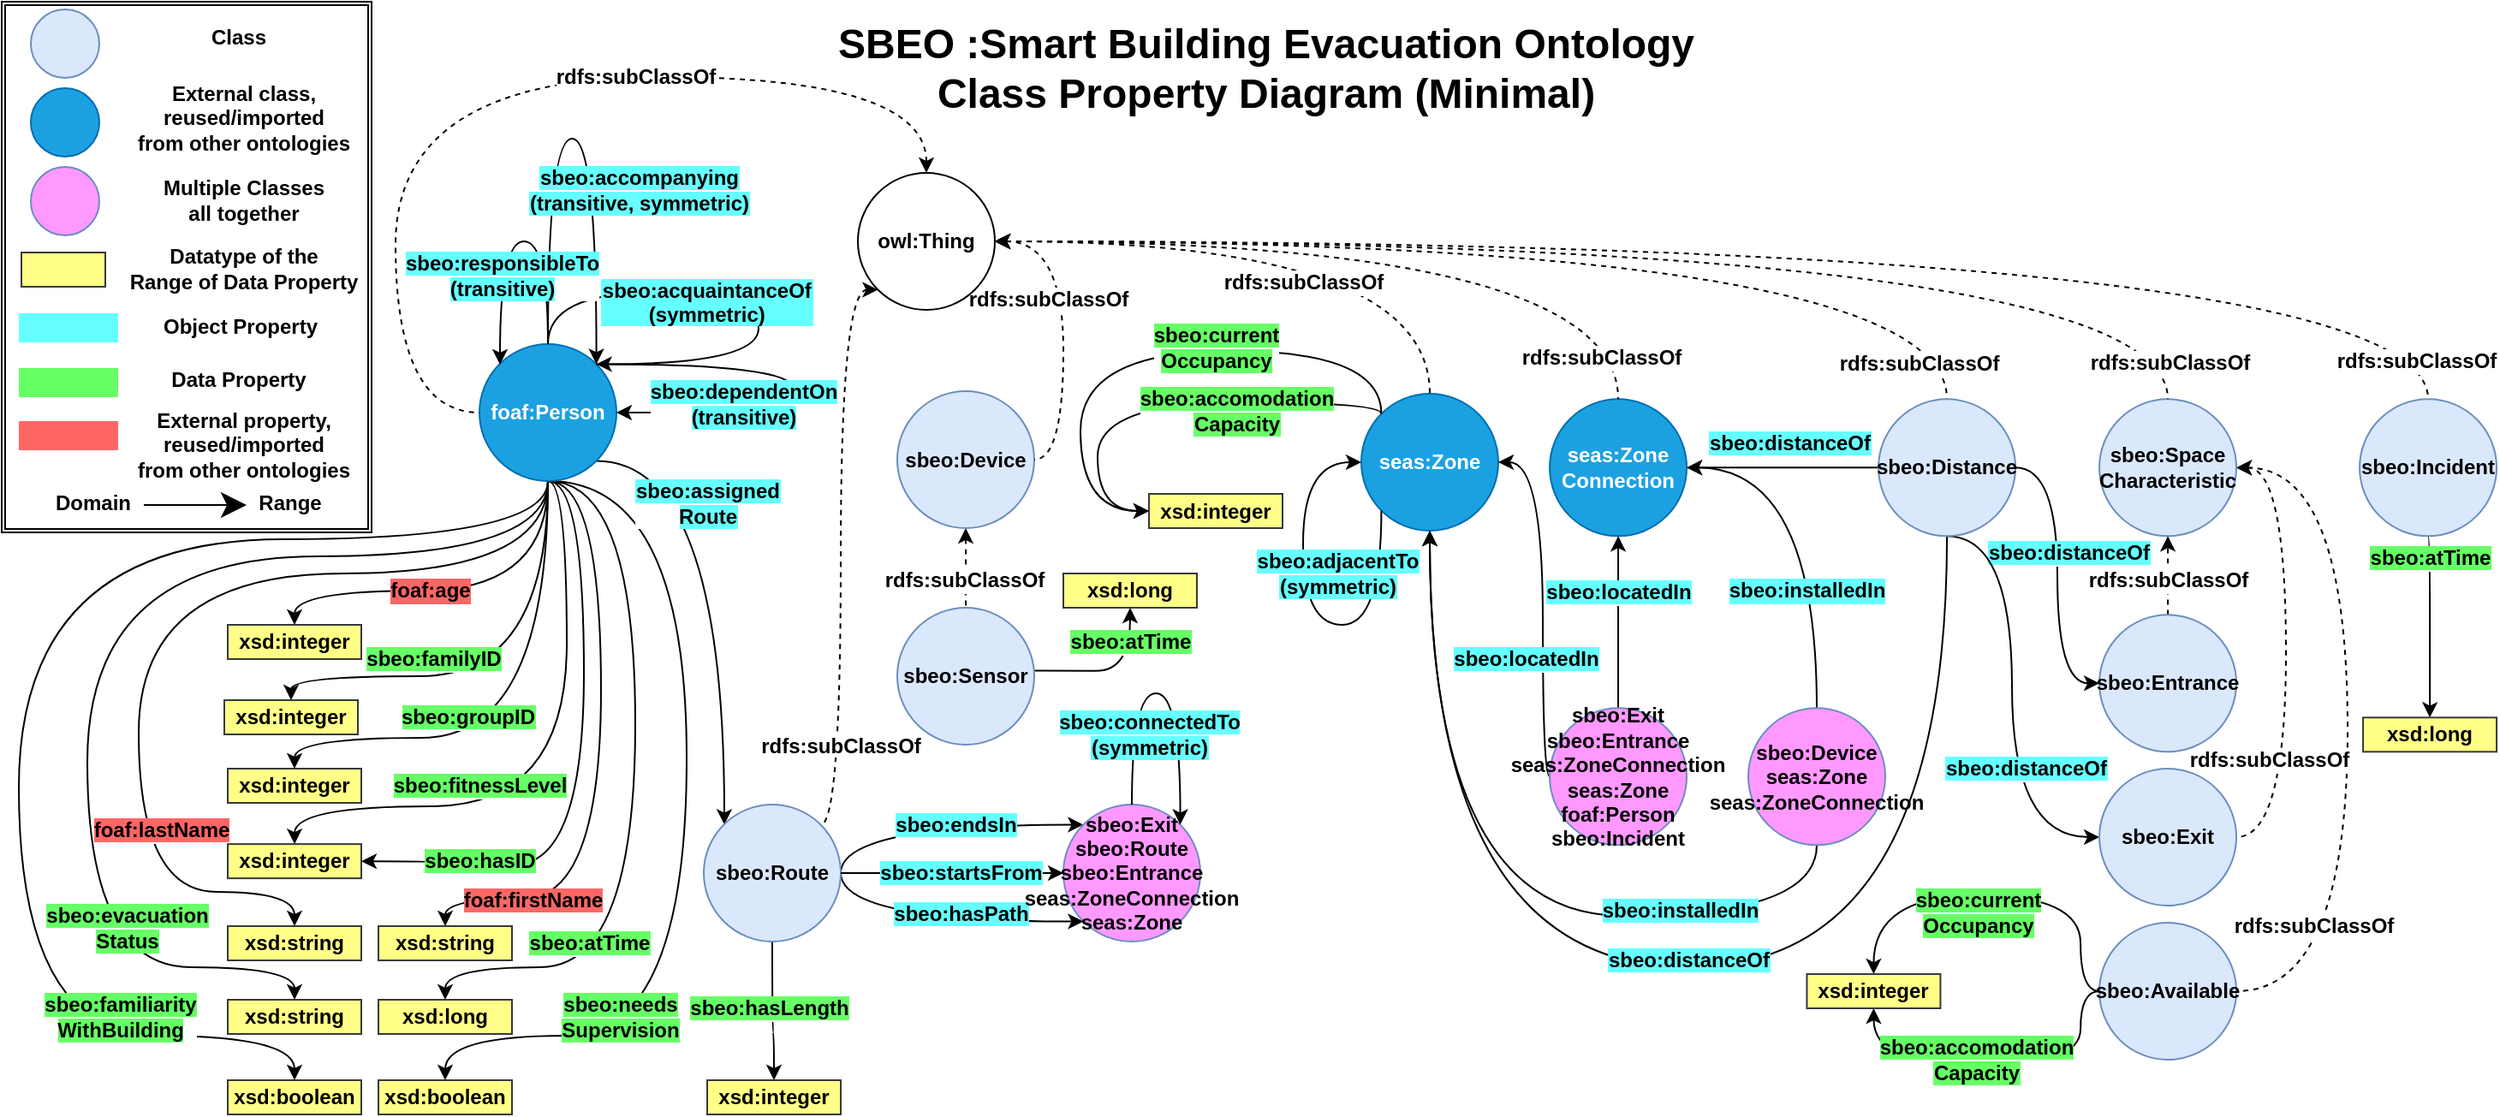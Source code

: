 <mxfile version="12.8.8" type="github">
  <diagram id="s-fJWoQtj2VFVK5msN_l" name="Page-1">
    <mxGraphModel dx="3130" dy="2569" grid="1" gridSize="10" guides="1" tooltips="1" connect="1" arrows="1" fold="1" page="1" pageScale="1" pageWidth="827" pageHeight="1169" math="0" shadow="0">
      <root>
        <mxCell id="0" />
        <mxCell id="1" parent="0" />
        <mxCell id="EgX6zlfz2IxhlC0AGUEL-68" style="edgeStyle=orthogonalEdgeStyle;curved=1;comic=0;orthogonalLoop=1;jettySize=auto;html=1;shadow=0;startArrow=classic;startFill=1;endArrow=none;endFill=0;dashed=1;exitX=1;exitY=0.5;exitDx=0;exitDy=0;" parent="1" edge="1">
          <mxGeometry relative="1" as="geometry">
            <mxPoint x="400" y="411.0" as="sourcePoint" />
          </mxGeometry>
        </mxCell>
        <mxCell id="IQOuE0TxBNfk_iXKN2kF-135" value="rdfs:subClassOf" style="text;html=1;align=center;verticalAlign=middle;resizable=0;points=[];labelBackgroundColor=#ffffff;fontColor=#000000;" parent="EgX6zlfz2IxhlC0AGUEL-68" vertex="1" connectable="0">
          <mxGeometry x="-0.316" y="-24" relative="1" as="geometry">
            <mxPoint x="24" y="35.24" as="offset" />
          </mxGeometry>
        </mxCell>
        <mxCell id="EgX6zlfz2IxhlC0AGUEL-69" style="edgeStyle=orthogonalEdgeStyle;curved=1;comic=0;orthogonalLoop=1;jettySize=auto;html=1;exitX=0.5;exitY=1;exitDx=0;exitDy=0;shadow=0;startArrow=classic;startFill=1;endArrow=none;endFill=0;entryX=0.5;entryY=0;entryDx=0;entryDy=0;dashed=1;" parent="1" edge="1">
          <mxGeometry relative="1" as="geometry">
            <Array as="points" />
            <mxPoint x="440" y="581.0" as="sourcePoint" />
          </mxGeometry>
        </mxCell>
        <mxCell id="yLDOqc1vmUTKO-x5eXoO-11" value="rdfs:subClassOf" style="text;html=1;align=center;verticalAlign=middle;resizable=0;points=[];labelBackgroundColor=#ffffff;" parent="EgX6zlfz2IxhlC0AGUEL-69" vertex="1" connectable="0">
          <mxGeometry x="0.213" y="1" relative="1" as="geometry">
            <mxPoint x="-1" y="-5.07" as="offset" />
          </mxGeometry>
        </mxCell>
        <mxCell id="EgX6zlfz2IxhlC0AGUEL-70" style="edgeStyle=orthogonalEdgeStyle;curved=1;comic=0;orthogonalLoop=1;jettySize=auto;html=1;entryX=0.454;entryY=0.012;entryDx=0;entryDy=0;shadow=0;startArrow=classic;startFill=1;endArrow=none;endFill=0;dashed=1;exitX=1;exitY=0.5;exitDx=0;exitDy=0;entryPerimeter=0;" parent="1" edge="1">
          <mxGeometry relative="1" as="geometry">
            <Array as="points">
              <mxPoint x="540" y="541" />
              <mxPoint x="540" y="635" />
            </Array>
            <mxPoint x="480" y="541.0" as="sourcePoint" />
          </mxGeometry>
        </mxCell>
        <mxCell id="IQOuE0TxBNfk_iXKN2kF-133" value="rdfs:subClassOf" style="text;html=1;align=center;verticalAlign=middle;resizable=0;points=[];labelBackgroundColor=#ffffff;fontColor=#000000;" parent="EgX6zlfz2IxhlC0AGUEL-70" vertex="1" connectable="0">
          <mxGeometry x="-0.182" y="-30" relative="1" as="geometry">
            <mxPoint x="33.0" y="67.93" as="offset" />
          </mxGeometry>
        </mxCell>
        <mxCell id="YXmZzTaMJZQWAt_202FO-1" style="edgeStyle=orthogonalEdgeStyle;curved=1;comic=0;orthogonalLoop=1;jettySize=auto;html=1;shadow=0;startArrow=classic;startFill=1;endArrow=none;endFill=0;exitX=0.5;exitY=1;exitDx=0;exitDy=0;dashed=1;fontStyle=1" edge="1" parent="1" source="YXmZzTaMJZQWAt_202FO-3" target="YXmZzTaMJZQWAt_202FO-69">
          <mxGeometry relative="1" as="geometry" />
        </mxCell>
        <mxCell id="YXmZzTaMJZQWAt_202FO-2" value="rdfs:subClassOf" style="text;html=1;align=center;verticalAlign=middle;resizable=0;points=[];labelBackgroundColor=#ffffff;fontColor=#000000;fontStyle=1" vertex="1" connectable="0" parent="YXmZzTaMJZQWAt_202FO-1">
          <mxGeometry x="0.137" y="1" relative="1" as="geometry">
            <mxPoint x="-2.58" y="3.75" as="offset" />
          </mxGeometry>
        </mxCell>
        <mxCell id="YXmZzTaMJZQWAt_202FO-3" value="sbeo:Device" style="ellipse;whiteSpace=wrap;html=1;aspect=fixed;fillColor=#dae8fc;strokeColor=#6c8ebf;shadow=0;fontStyle=1" vertex="1" parent="1">
          <mxGeometry x="143" y="223.5" width="80" height="80" as="geometry" />
        </mxCell>
        <mxCell id="YXmZzTaMJZQWAt_202FO-4" value="seas:Zone&lt;br&gt;Connection" style="ellipse;whiteSpace=wrap;html=1;aspect=fixed;fillColor=#1ba1e2;strokeColor=#006EAF;fontColor=#ffffff;shadow=0;fontStyle=1" vertex="1" parent="1">
          <mxGeometry x="524.03" y="228.16" width="80" height="80" as="geometry" />
        </mxCell>
        <mxCell id="YXmZzTaMJZQWAt_202FO-5" style="edgeStyle=orthogonalEdgeStyle;curved=1;comic=0;orthogonalLoop=1;jettySize=auto;html=1;exitX=0.5;exitY=1;exitDx=0;exitDy=0;entryX=0.5;entryY=0;entryDx=0;entryDy=0;shadow=0;startArrow=none;startFill=0;endArrow=classic;endFill=1;fontColor=#000000;fontStyle=1" edge="1" parent="1" source="YXmZzTaMJZQWAt_202FO-30" target="YXmZzTaMJZQWAt_202FO-94">
          <mxGeometry relative="1" as="geometry">
            <Array as="points">
              <mxPoint x="-61" y="330" />
              <mxPoint x="-300" y="330" />
              <mxPoint x="-300" y="516" />
              <mxPoint x="-209" y="516" />
            </Array>
          </mxGeometry>
        </mxCell>
        <mxCell id="YXmZzTaMJZQWAt_202FO-6" value="&lt;span style=&quot;background-color: rgb(255 , 102 , 102)&quot;&gt;foaf:lastName&lt;/span&gt;" style="text;html=1;align=center;verticalAlign=middle;resizable=0;points=[];labelBackgroundColor=#ffffff;fontStyle=1" vertex="1" connectable="0" parent="YXmZzTaMJZQWAt_202FO-5">
          <mxGeometry x="0.504" y="-2" relative="1" as="geometry">
            <mxPoint x="15" y="-0.33" as="offset" />
          </mxGeometry>
        </mxCell>
        <mxCell id="YXmZzTaMJZQWAt_202FO-7" style="edgeStyle=orthogonalEdgeStyle;curved=1;comic=0;orthogonalLoop=1;jettySize=auto;html=1;exitX=0.5;exitY=1;exitDx=0;exitDy=0;entryX=0.5;entryY=0;entryDx=0;entryDy=0;shadow=0;startArrow=none;startFill=0;endArrow=classic;endFill=1;fontColor=#000000;fontStyle=1" edge="1" parent="1" source="YXmZzTaMJZQWAt_202FO-30" target="YXmZzTaMJZQWAt_202FO-95">
          <mxGeometry relative="1" as="geometry">
            <Array as="points">
              <mxPoint x="-61" y="320" />
              <mxPoint x="-330" y="320" />
              <mxPoint x="-330" y="560" />
              <mxPoint x="-209" y="560" />
            </Array>
          </mxGeometry>
        </mxCell>
        <mxCell id="YXmZzTaMJZQWAt_202FO-8" value="&lt;span style=&quot;background-color: rgb(102 , 255 , 102)&quot;&gt;sbeo:evacuation&lt;/span&gt;&lt;br&gt;&lt;span style=&quot;background-color: rgb(102 , 255 , 102)&quot;&gt;Status&lt;/span&gt;" style="text;html=1;align=center;verticalAlign=middle;resizable=0;points=[];labelBackgroundColor=#ffffff;fontStyle=1" vertex="1" connectable="0" parent="YXmZzTaMJZQWAt_202FO-7">
          <mxGeometry x="0.405" y="4" relative="1" as="geometry">
            <mxPoint x="19" y="42.33" as="offset" />
          </mxGeometry>
        </mxCell>
        <mxCell id="YXmZzTaMJZQWAt_202FO-9" style="edgeStyle=orthogonalEdgeStyle;curved=1;comic=0;orthogonalLoop=1;jettySize=auto;html=1;exitX=0.5;exitY=1;exitDx=0;exitDy=0;entryX=0.5;entryY=0;entryDx=0;entryDy=0;shadow=0;startArrow=none;startFill=0;endArrow=classic;endFill=1;fontColor=#000000;fontStyle=1" edge="1" parent="1" source="YXmZzTaMJZQWAt_202FO-30" target="YXmZzTaMJZQWAt_202FO-130">
          <mxGeometry relative="1" as="geometry">
            <Array as="points">
              <mxPoint x="-61" y="390" />
              <mxPoint x="-211" y="390" />
            </Array>
          </mxGeometry>
        </mxCell>
        <mxCell id="YXmZzTaMJZQWAt_202FO-10" value="&lt;span style=&quot;background-color: rgb(102 , 255 , 102)&quot;&gt;sbeo:familyID&lt;/span&gt;" style="text;html=1;align=center;verticalAlign=middle;resizable=0;points=[];labelBackgroundColor=#ffffff;fontStyle=1" vertex="1" connectable="0" parent="YXmZzTaMJZQWAt_202FO-9">
          <mxGeometry x="-0.036" y="-5" relative="1" as="geometry">
            <mxPoint x="-46.83" y="-5" as="offset" />
          </mxGeometry>
        </mxCell>
        <mxCell id="YXmZzTaMJZQWAt_202FO-11" style="edgeStyle=orthogonalEdgeStyle;curved=1;comic=0;orthogonalLoop=1;jettySize=auto;html=1;exitX=0.5;exitY=1;exitDx=0;exitDy=0;entryX=0.5;entryY=0;entryDx=0;entryDy=0;shadow=0;startArrow=none;startFill=0;endArrow=classic;endFill=1;fontColor=#000000;fontStyle=1" edge="1" parent="1" source="YXmZzTaMJZQWAt_202FO-30" target="YXmZzTaMJZQWAt_202FO-92">
          <mxGeometry relative="1" as="geometry">
            <Array as="points">
              <mxPoint x="-61" y="426" />
              <mxPoint x="-209" y="426" />
            </Array>
          </mxGeometry>
        </mxCell>
        <mxCell id="YXmZzTaMJZQWAt_202FO-12" value="&lt;span style=&quot;background-color: rgb(102 , 255 , 102)&quot;&gt;sbeo:groupID&lt;/span&gt;" style="text;html=1;align=center;verticalAlign=middle;resizable=0;points=[];labelBackgroundColor=#ffffff;fontStyle=1" vertex="1" connectable="0" parent="YXmZzTaMJZQWAt_202FO-11">
          <mxGeometry x="-0.003" y="-6" relative="1" as="geometry">
            <mxPoint x="-39.35" y="-6" as="offset" />
          </mxGeometry>
        </mxCell>
        <mxCell id="YXmZzTaMJZQWAt_202FO-13" style="edgeStyle=orthogonalEdgeStyle;curved=1;comic=0;orthogonalLoop=1;jettySize=auto;html=1;exitX=0.5;exitY=1;exitDx=0;exitDy=0;entryX=0.5;entryY=0;entryDx=0;entryDy=0;shadow=0;startArrow=none;startFill=0;endArrow=classic;endFill=1;fontColor=#000000;fontStyle=1" edge="1" parent="1" source="YXmZzTaMJZQWAt_202FO-30" target="YXmZzTaMJZQWAt_202FO-93">
          <mxGeometry relative="1" as="geometry">
            <Array as="points">
              <mxPoint x="-50" y="276" />
              <mxPoint x="-50" y="466" />
              <mxPoint x="-209" y="466" />
            </Array>
          </mxGeometry>
        </mxCell>
        <mxCell id="YXmZzTaMJZQWAt_202FO-14" value="&lt;span style=&quot;background-color: rgb(102 , 255 , 102)&quot;&gt;sbeo:fitnessLevel&lt;/span&gt;" style="text;html=1;align=center;verticalAlign=middle;resizable=0;points=[];labelBackgroundColor=#ffffff;fontStyle=1" vertex="1" connectable="0" parent="YXmZzTaMJZQWAt_202FO-13">
          <mxGeometry x="0.361" y="-2" relative="1" as="geometry">
            <mxPoint x="8" y="-10" as="offset" />
          </mxGeometry>
        </mxCell>
        <mxCell id="YXmZzTaMJZQWAt_202FO-15" style="edgeStyle=orthogonalEdgeStyle;curved=1;comic=0;orthogonalLoop=1;jettySize=auto;html=1;exitX=0.5;exitY=1;exitDx=0;exitDy=0;entryX=0.5;entryY=0;entryDx=0;entryDy=0;shadow=0;startArrow=none;startFill=0;endArrow=classic;endFill=1;fontColor=#000000;fontStyle=1" edge="1" parent="1" source="YXmZzTaMJZQWAt_202FO-30" target="YXmZzTaMJZQWAt_202FO-96">
          <mxGeometry relative="1" as="geometry">
            <Array as="points">
              <mxPoint x="-61" y="310" />
              <mxPoint x="-370" y="310" />
              <mxPoint x="-370" y="600" />
              <mxPoint x="-209" y="600" />
            </Array>
          </mxGeometry>
        </mxCell>
        <mxCell id="YXmZzTaMJZQWAt_202FO-16" value="&lt;span style=&quot;background-color: rgb(102 , 255 , 102)&quot;&gt;sbeo:familiarity&lt;/span&gt;&lt;br&gt;&lt;span style=&quot;background-color: rgb(102 , 255 , 102)&quot;&gt;WithBuilding&lt;/span&gt;" style="text;html=1;align=center;verticalAlign=middle;resizable=0;points=[];labelBackgroundColor=#ffffff;fontStyle=1" vertex="1" connectable="0" parent="YXmZzTaMJZQWAt_202FO-15">
          <mxGeometry x="-0.146" y="3" relative="1" as="geometry">
            <mxPoint x="56" y="272" as="offset" />
          </mxGeometry>
        </mxCell>
        <mxCell id="YXmZzTaMJZQWAt_202FO-17" style="edgeStyle=orthogonalEdgeStyle;curved=1;comic=0;orthogonalLoop=1;jettySize=auto;html=1;exitX=0.5;exitY=1;exitDx=0;exitDy=0;entryX=1;entryY=0.5;entryDx=0;entryDy=0;shadow=0;startArrow=none;startFill=0;endArrow=classic;endFill=1;fontColor=#000000;fontStyle=1" edge="1" parent="1" source="YXmZzTaMJZQWAt_202FO-30" target="YXmZzTaMJZQWAt_202FO-93">
          <mxGeometry relative="1" as="geometry">
            <Array as="points">
              <mxPoint x="-40" y="276" />
              <mxPoint x="-40" y="500" />
              <mxPoint x="-121" y="500" />
              <mxPoint x="-121" y="498" />
            </Array>
          </mxGeometry>
        </mxCell>
        <mxCell id="YXmZzTaMJZQWAt_202FO-18" value="&lt;span style=&quot;background-color: rgb(102 , 255 , 102)&quot;&gt;sbeo:hasID&lt;/span&gt;" style="text;html=1;align=center;verticalAlign=middle;resizable=0;points=[];labelBackgroundColor=#ffffff;fontStyle=1" vertex="1" connectable="0" parent="YXmZzTaMJZQWAt_202FO-17">
          <mxGeometry x="0.477" y="-5" relative="1" as="geometry">
            <mxPoint x="-27.67" y="3.07" as="offset" />
          </mxGeometry>
        </mxCell>
        <mxCell id="YXmZzTaMJZQWAt_202FO-19" style="edgeStyle=orthogonalEdgeStyle;curved=1;comic=0;orthogonalLoop=1;jettySize=auto;html=1;exitX=0.5;exitY=1;exitDx=0;exitDy=0;entryX=0.5;entryY=0;entryDx=0;entryDy=0;shadow=0;startArrow=none;startFill=0;endArrow=classic;endFill=1;fontColor=#000000;fontStyle=1" edge="1" parent="1" source="YXmZzTaMJZQWAt_202FO-30" target="YXmZzTaMJZQWAt_202FO-97">
          <mxGeometry relative="1" as="geometry">
            <Array as="points">
              <mxPoint x="-30" y="276" />
              <mxPoint x="-30" y="520" />
              <mxPoint x="-121" y="520" />
            </Array>
          </mxGeometry>
        </mxCell>
        <mxCell id="YXmZzTaMJZQWAt_202FO-20" value="&lt;span style=&quot;background-color: rgb(255 , 102 , 102)&quot;&gt;foaf:firstName&lt;/span&gt;" style="text;html=1;align=center;verticalAlign=middle;resizable=0;points=[];labelBackgroundColor=#ffffff;fontStyle=1" vertex="1" connectable="0" parent="YXmZzTaMJZQWAt_202FO-19">
          <mxGeometry x="0.175" y="-76" relative="1" as="geometry">
            <mxPoint x="36" y="50.83" as="offset" />
          </mxGeometry>
        </mxCell>
        <mxCell id="YXmZzTaMJZQWAt_202FO-21" style="edgeStyle=orthogonalEdgeStyle;curved=1;comic=0;orthogonalLoop=1;jettySize=auto;html=1;exitX=0.5;exitY=1;exitDx=0;exitDy=0;entryX=0.5;entryY=0;entryDx=0;entryDy=0;shadow=0;startArrow=none;startFill=0;endArrow=classic;endFill=1;fontColor=#000000;fontStyle=1" edge="1" parent="1" source="YXmZzTaMJZQWAt_202FO-30" target="YXmZzTaMJZQWAt_202FO-99">
          <mxGeometry relative="1" as="geometry">
            <Array as="points">
              <mxPoint x="20" y="276" />
              <mxPoint x="20" y="600" />
              <mxPoint x="-121" y="600" />
            </Array>
          </mxGeometry>
        </mxCell>
        <mxCell id="YXmZzTaMJZQWAt_202FO-22" value="&lt;span style=&quot;background-color: rgb(102 , 255 , 102)&quot;&gt;sbeo:needs&lt;br&gt;Supervision&lt;/span&gt;" style="text;html=1;align=center;verticalAlign=middle;resizable=0;points=[];labelBackgroundColor=#ffffff;fontStyle=1" vertex="1" connectable="0" parent="YXmZzTaMJZQWAt_202FO-21">
          <mxGeometry x="0.547" y="-1" relative="1" as="geometry">
            <mxPoint x="-1.67" y="-10" as="offset" />
          </mxGeometry>
        </mxCell>
        <mxCell id="YXmZzTaMJZQWAt_202FO-23" style="edgeStyle=orthogonalEdgeStyle;curved=1;comic=0;orthogonalLoop=1;jettySize=auto;html=1;exitX=0.5;exitY=1;exitDx=0;exitDy=0;entryX=0.5;entryY=0;entryDx=0;entryDy=0;shadow=0;startArrow=none;startFill=0;endArrow=classic;endFill=1;fontColor=#000000;fontStyle=1" edge="1" parent="1" source="YXmZzTaMJZQWAt_202FO-30" target="YXmZzTaMJZQWAt_202FO-100">
          <mxGeometry relative="1" as="geometry">
            <Array as="points">
              <mxPoint x="-10" y="276" />
              <mxPoint x="-10" y="560" />
              <mxPoint x="-121" y="560" />
            </Array>
          </mxGeometry>
        </mxCell>
        <mxCell id="YXmZzTaMJZQWAt_202FO-24" value="&lt;span style=&quot;color: rgba(0 , 0 , 0 , 0) ; font-family: monospace ; font-size: 0px ; background-color: rgb(248 , 249 , 250)&quot;&gt;%3CmxGraphModel%3E%3Croot%3E%3CmxCell%20id%3D%220%22%2F%3E%3CmxCell%20id%3D%221%22%20parent%3D%220%22%2F%3E%3CmxCell%20id%3D%222%22%20value%3D%22xsd%3Astring%22%20style%3D%22rounded%3D0%3BwhiteSpace%3Dwrap%3Bhtml%3D1%3BfillColor%3D%23ffff88%3BstrokeColor%3D%2336393d%3B%22%20vertex%3D%221%22%20parent%3D%221%22%3E%3CmxGeometry%20x%3D%22-560%22%20y%3D%22950%22%20width%3D%2278%22%20height%3D%2220%22%20as%3D%22geometry%22%2F%3E%3C%2FmxCell%3E%3C%2Froot%3E%3C%2FmxGraphModel%3E&lt;/span&gt;" style="text;html=1;align=center;verticalAlign=middle;resizable=0;points=[];labelBackgroundColor=#ffffff;fontStyle=1" vertex="1" connectable="0" parent="YXmZzTaMJZQWAt_202FO-23">
          <mxGeometry x="0.521" y="-5" relative="1" as="geometry">
            <mxPoint as="offset" />
          </mxGeometry>
        </mxCell>
        <mxCell id="YXmZzTaMJZQWAt_202FO-25" value="&lt;span style=&quot;background-color: rgb(102 , 255 , 102)&quot;&gt;sbeo:atTime&lt;/span&gt;" style="text;html=1;align=center;verticalAlign=middle;resizable=0;points=[];labelBackgroundColor=#ffffff;fontStyle=1" vertex="1" connectable="0" parent="YXmZzTaMJZQWAt_202FO-23">
          <mxGeometry x="0.698" y="-10" relative="1" as="geometry">
            <mxPoint x="33" y="-4" as="offset" />
          </mxGeometry>
        </mxCell>
        <mxCell id="YXmZzTaMJZQWAt_202FO-26" style="edgeStyle=orthogonalEdgeStyle;curved=1;comic=0;orthogonalLoop=1;jettySize=auto;html=1;exitX=1;exitY=1;exitDx=0;exitDy=0;shadow=0;startArrow=none;startFill=0;endArrow=classic;endFill=1;fontColor=#000000;entryX=0;entryY=0;entryDx=0;entryDy=0;fontStyle=1" edge="1" parent="1" source="YXmZzTaMJZQWAt_202FO-30" target="YXmZzTaMJZQWAt_202FO-40">
          <mxGeometry relative="1" as="geometry">
            <Array as="points">
              <mxPoint x="42" y="264" />
              <mxPoint x="42" y="477" />
            </Array>
          </mxGeometry>
        </mxCell>
        <mxCell id="YXmZzTaMJZQWAt_202FO-27" value="&lt;span style=&quot;background-color: rgb(102 , 255 , 255)&quot;&gt;sbeo:assigned&lt;br&gt;Route&lt;/span&gt;" style="text;html=1;align=center;verticalAlign=middle;resizable=0;points=[];labelBackgroundColor=#ffffff;fontStyle=1" vertex="1" connectable="0" parent="YXmZzTaMJZQWAt_202FO-26">
          <mxGeometry x="0.172" y="-10" relative="1" as="geometry">
            <mxPoint x="-0.03" y="-68.84" as="offset" />
          </mxGeometry>
        </mxCell>
        <mxCell id="YXmZzTaMJZQWAt_202FO-28" style="edgeStyle=orthogonalEdgeStyle;orthogonalLoop=1;jettySize=auto;html=1;exitX=0.5;exitY=1;exitDx=0;exitDy=0;entryX=0.5;entryY=0;entryDx=0;entryDy=0;curved=1;fontStyle=1" edge="1" parent="1" source="YXmZzTaMJZQWAt_202FO-30" target="YXmZzTaMJZQWAt_202FO-89">
          <mxGeometry relative="1" as="geometry">
            <Array as="points">
              <mxPoint x="-61" y="340" />
              <mxPoint x="-209" y="340" />
            </Array>
          </mxGeometry>
        </mxCell>
        <mxCell id="YXmZzTaMJZQWAt_202FO-29" value="&lt;span style=&quot;&quot;&gt;foaf:age&lt;/span&gt;" style="text;html=1;align=center;verticalAlign=middle;resizable=0;points=[];labelBackgroundColor=#FF6666;fontStyle=1" vertex="1" connectable="0" parent="YXmZzTaMJZQWAt_202FO-28">
          <mxGeometry x="0.051" y="1" relative="1" as="geometry">
            <mxPoint x="-10.93" y="-1" as="offset" />
          </mxGeometry>
        </mxCell>
        <mxCell id="YXmZzTaMJZQWAt_202FO-30" value="foaf:Person" style="ellipse;whiteSpace=wrap;html=1;aspect=fixed;fillColor=#1ba1e2;strokeColor=#006EAF;shadow=0;fontColor=#ffffff;fontStyle=1" vertex="1" parent="1">
          <mxGeometry x="-101" y="196" width="80" height="80" as="geometry" />
        </mxCell>
        <mxCell id="YXmZzTaMJZQWAt_202FO-31" style="edgeStyle=orthogonalEdgeStyle;curved=1;comic=0;orthogonalLoop=1;jettySize=auto;html=1;exitX=0.5;exitY=1;exitDx=0;exitDy=0;entryX=0.5;entryY=0;entryDx=0;entryDy=0;shadow=0;startArrow=none;startFill=0;endArrow=classic;endFill=1;fontColor=#000000;fontStyle=1" edge="1" parent="1" source="YXmZzTaMJZQWAt_202FO-33" target="YXmZzTaMJZQWAt_202FO-91">
          <mxGeometry relative="1" as="geometry">
            <Array as="points">
              <mxPoint x="1038.03" y="308.66" />
              <mxPoint x="1038.03" y="408.66" />
              <mxPoint x="1038.03" y="408.66" />
            </Array>
          </mxGeometry>
        </mxCell>
        <mxCell id="YXmZzTaMJZQWAt_202FO-32" value="&lt;span style=&quot;background-color: rgb(102 , 255 , 102)&quot;&gt;sbeo:atTime&lt;/span&gt;" style="text;html=1;align=center;verticalAlign=middle;resizable=0;points=[];labelBackgroundColor=#ffffff;fontStyle=1" vertex="1" connectable="0" parent="YXmZzTaMJZQWAt_202FO-31">
          <mxGeometry x="-0.497" y="-12" relative="1" as="geometry">
            <mxPoint x="12.0" y="-13.5" as="offset" />
          </mxGeometry>
        </mxCell>
        <mxCell id="YXmZzTaMJZQWAt_202FO-33" value="sbeo:Incident" style="ellipse;whiteSpace=wrap;html=1;aspect=fixed;fillColor=#dae8fc;strokeColor=#6c8ebf;shadow=0;fontStyle=1" vertex="1" parent="1">
          <mxGeometry x="997.03" y="228.16" width="80" height="80" as="geometry" />
        </mxCell>
        <mxCell id="YXmZzTaMJZQWAt_202FO-34" style="edgeStyle=orthogonalEdgeStyle;curved=1;comic=0;orthogonalLoop=1;jettySize=auto;html=1;entryX=0.5;entryY=0;entryDx=0;entryDy=0;shadow=0;startArrow=none;startFill=0;endArrow=classic;endFill=1;fontColor=#000000;exitX=0.5;exitY=1;exitDx=0;exitDy=0;fontStyle=1" edge="1" parent="1" source="YXmZzTaMJZQWAt_202FO-40" target="YXmZzTaMJZQWAt_202FO-98">
          <mxGeometry relative="1" as="geometry">
            <Array as="points">
              <mxPoint x="70" y="598" />
              <mxPoint x="71" y="598" />
            </Array>
          </mxGeometry>
        </mxCell>
        <mxCell id="YXmZzTaMJZQWAt_202FO-35" value="&lt;span style=&quot;background-color: rgb(102 , 255 , 102)&quot;&gt;sbeo:hasLength&lt;/span&gt;" style="text;html=1;align=center;verticalAlign=middle;resizable=0;points=[];labelBackgroundColor=#ffffff;fontStyle=1" vertex="1" connectable="0" parent="YXmZzTaMJZQWAt_202FO-34">
          <mxGeometry x="0.247" y="-1" relative="1" as="geometry">
            <mxPoint x="-1" y="-12.14" as="offset" />
          </mxGeometry>
        </mxCell>
        <mxCell id="YXmZzTaMJZQWAt_202FO-36" style="edgeStyle=orthogonalEdgeStyle;curved=1;comic=0;orthogonalLoop=1;jettySize=auto;html=1;exitX=1;exitY=0.5;exitDx=0;exitDy=0;entryX=0;entryY=0;entryDx=0;entryDy=0;shadow=0;startArrow=none;startFill=0;endArrow=classic;endFill=1;fontColor=#000000;fontStyle=1" edge="1" parent="1" source="YXmZzTaMJZQWAt_202FO-40" target="YXmZzTaMJZQWAt_202FO-111">
          <mxGeometry relative="1" as="geometry">
            <Array as="points">
              <mxPoint x="110" y="477" />
            </Array>
          </mxGeometry>
        </mxCell>
        <mxCell id="YXmZzTaMJZQWAt_202FO-37" value="&lt;span style=&quot;background-color: rgb(102 , 255 , 255)&quot;&gt;sbeo:endsIn&lt;/span&gt;" style="text;html=1;align=center;verticalAlign=middle;resizable=0;points=[];labelBackgroundColor=#ffffff;fontStyle=1" vertex="1" connectable="0" parent="YXmZzTaMJZQWAt_202FO-36">
          <mxGeometry x="-0.028" y="-8" relative="1" as="geometry">
            <mxPoint x="12.83" y="-7.96" as="offset" />
          </mxGeometry>
        </mxCell>
        <mxCell id="YXmZzTaMJZQWAt_202FO-38" style="edgeStyle=orthogonalEdgeStyle;curved=1;comic=0;orthogonalLoop=1;jettySize=auto;html=1;exitX=1;exitY=0.5;exitDx=0;exitDy=0;entryX=0;entryY=1;entryDx=0;entryDy=0;shadow=0;startArrow=none;startFill=0;endArrow=classic;endFill=1;fontColor=#000000;fontStyle=1" edge="1" parent="1" source="YXmZzTaMJZQWAt_202FO-40" target="YXmZzTaMJZQWAt_202FO-111">
          <mxGeometry relative="1" as="geometry">
            <Array as="points">
              <mxPoint x="110" y="533" />
            </Array>
          </mxGeometry>
        </mxCell>
        <mxCell id="YXmZzTaMJZQWAt_202FO-39" value="&lt;span style=&quot;background-color: rgb(102 , 255 , 255)&quot;&gt;sbeo:hasPath&lt;/span&gt;" style="text;html=1;align=center;verticalAlign=middle;resizable=0;points=[];labelBackgroundColor=#ffffff;fontStyle=1" vertex="1" connectable="0" parent="YXmZzTaMJZQWAt_202FO-38">
          <mxGeometry x="0.36" y="-6" relative="1" as="geometry">
            <mxPoint x="-17.14" y="-10.3" as="offset" />
          </mxGeometry>
        </mxCell>
        <mxCell id="YXmZzTaMJZQWAt_202FO-40" value="sbeo:Route" style="ellipse;whiteSpace=wrap;html=1;aspect=fixed;fillColor=#dae8fc;strokeColor=#6c8ebf;shadow=0;fontStyle=1" vertex="1" parent="1">
          <mxGeometry x="30.0" y="465" width="80" height="80" as="geometry" />
        </mxCell>
        <mxCell id="YXmZzTaMJZQWAt_202FO-41" style="edgeStyle=orthogonalEdgeStyle;curved=1;comic=0;orthogonalLoop=1;jettySize=auto;html=1;shadow=0;startArrow=classic;startFill=1;endArrow=none;endFill=0;dashed=1;entryX=1;entryY=0.5;entryDx=0;entryDy=0;fontStyle=1" edge="1" parent="1" source="YXmZzTaMJZQWAt_202FO-45" target="YXmZzTaMJZQWAt_202FO-87">
          <mxGeometry relative="1" as="geometry">
            <mxPoint x="994.03" y="484.66" as="targetPoint" />
            <Array as="points">
              <mxPoint x="990" y="268" />
              <mxPoint x="990" y="574" />
            </Array>
          </mxGeometry>
        </mxCell>
        <mxCell id="YXmZzTaMJZQWAt_202FO-42" value="rdfs:subClassOf" style="text;html=1;align=center;verticalAlign=middle;resizable=0;points=[];labelBackgroundColor=#ffffff;fontColor=#000000;fontStyle=1" vertex="1" connectable="0" parent="YXmZzTaMJZQWAt_202FO-41">
          <mxGeometry x="-0.401" y="22" relative="1" as="geometry">
            <mxPoint x="-42" y="201.97" as="offset" />
          </mxGeometry>
        </mxCell>
        <mxCell id="YXmZzTaMJZQWAt_202FO-43" style="edgeStyle=orthogonalEdgeStyle;curved=1;comic=0;orthogonalLoop=1;jettySize=auto;html=1;entryX=1;entryY=0.5;entryDx=0;entryDy=0;shadow=0;startArrow=classic;startFill=1;endArrow=none;endFill=0;dashed=1;exitX=1;exitY=0.5;exitDx=0;exitDy=0;fontStyle=1" edge="1" parent="1" source="YXmZzTaMJZQWAt_202FO-45" target="YXmZzTaMJZQWAt_202FO-79">
          <mxGeometry relative="1" as="geometry">
            <Array as="points">
              <mxPoint x="954" y="268" />
              <mxPoint x="954" y="484" />
            </Array>
          </mxGeometry>
        </mxCell>
        <mxCell id="YXmZzTaMJZQWAt_202FO-44" value="rdfs:subClassOf" style="text;html=1;align=center;verticalAlign=middle;resizable=0;points=[];labelBackgroundColor=#ffffff;fontColor=#000000;fontStyle=1" vertex="1" connectable="0" parent="YXmZzTaMJZQWAt_202FO-43">
          <mxGeometry x="0.312" y="1" relative="1" as="geometry">
            <mxPoint x="-11" y="20.26" as="offset" />
          </mxGeometry>
        </mxCell>
        <mxCell id="YXmZzTaMJZQWAt_202FO-45" value="sbeo:Space&lt;br&gt;Characteristic" style="ellipse;aspect=fixed;fillColor=#dae8fc;strokeColor=#6c8ebf;horizontal=1;verticalAlign=middle;align=center;labelBorderColor=none;whiteSpace=wrap;html=1;shadow=0;fontStyle=1" vertex="1" parent="1">
          <mxGeometry x="845.03" y="228.16" width="80" height="80" as="geometry" />
        </mxCell>
        <mxCell id="YXmZzTaMJZQWAt_202FO-46" style="edgeStyle=orthogonalEdgeStyle;curved=1;comic=0;orthogonalLoop=1;jettySize=auto;html=1;exitX=0;exitY=0;exitDx=0;exitDy=0;entryX=0;entryY=0.5;entryDx=0;entryDy=0;shadow=0;startArrow=none;startFill=0;endArrow=classic;endFill=1;fontColor=#000000;fontStyle=1" edge="1" parent="1" source="YXmZzTaMJZQWAt_202FO-48" target="YXmZzTaMJZQWAt_202FO-126">
          <mxGeometry relative="1" as="geometry">
            <Array as="points">
              <mxPoint x="426" y="230" />
              <mxPoint x="260" y="230" />
              <mxPoint x="260" y="294" />
            </Array>
          </mxGeometry>
        </mxCell>
        <mxCell id="YXmZzTaMJZQWAt_202FO-47" value="&lt;span style=&quot;background-color: rgb(102 , 255 , 102)&quot;&gt;sbeo:accomodation&lt;/span&gt;&lt;br&gt;&lt;span style=&quot;background-color: rgb(102 , 255 , 102)&quot;&gt;Capacity&lt;/span&gt;" style="text;html=1;align=center;verticalAlign=middle;resizable=0;points=[];labelBackgroundColor=#ffffff;fontStyle=1" vertex="1" connectable="0" parent="YXmZzTaMJZQWAt_202FO-46">
          <mxGeometry x="0.106" y="-1" relative="1" as="geometry">
            <mxPoint x="55.67" y="6" as="offset" />
          </mxGeometry>
        </mxCell>
        <mxCell id="YXmZzTaMJZQWAt_202FO-48" value="seas:Zone" style="ellipse;whiteSpace=wrap;html=1;aspect=fixed;fillColor=#1ba1e2;strokeColor=#006EAF;fontColor=#ffffff;shadow=0;fontStyle=1" vertex="1" parent="1">
          <mxGeometry x="414" y="225.0" width="80" height="80" as="geometry" />
        </mxCell>
        <mxCell id="YXmZzTaMJZQWAt_202FO-49" style="edgeStyle=orthogonalEdgeStyle;curved=1;comic=0;orthogonalLoop=1;jettySize=auto;html=1;exitX=1;exitY=0.5;exitDx=0;exitDy=0;shadow=0;startArrow=classic;startFill=1;endArrow=none;endFill=0;dashed=1;entryX=1;entryY=0.5;entryDx=0;entryDy=0;fontStyle=1" edge="1" parent="1" source="YXmZzTaMJZQWAt_202FO-66" target="YXmZzTaMJZQWAt_202FO-3">
          <mxGeometry relative="1" as="geometry">
            <Array as="points">
              <mxPoint x="240" y="136" />
              <mxPoint x="240" y="263" />
            </Array>
            <mxPoint x="200" y="230" as="targetPoint" />
          </mxGeometry>
        </mxCell>
        <mxCell id="YXmZzTaMJZQWAt_202FO-50" value="rdfs:subClassOf" style="text;html=1;align=center;verticalAlign=middle;resizable=0;points=[];labelBackgroundColor=#ffffff;fontColor=#000000;fontStyle=1" vertex="1" connectable="0" parent="YXmZzTaMJZQWAt_202FO-49">
          <mxGeometry x="-0.146" y="-2" relative="1" as="geometry">
            <mxPoint x="-7" y="-5.05" as="offset" />
          </mxGeometry>
        </mxCell>
        <mxCell id="YXmZzTaMJZQWAt_202FO-51" style="edgeStyle=orthogonalEdgeStyle;curved=1;comic=0;orthogonalLoop=1;jettySize=auto;html=1;exitX=1;exitY=0.5;exitDx=0;exitDy=0;entryX=0.5;entryY=0;entryDx=0;entryDy=0;shadow=0;startArrow=classic;startFill=1;endArrow=none;endFill=0;dashed=1;fontStyle=1" edge="1" parent="1" source="YXmZzTaMJZQWAt_202FO-66" target="YXmZzTaMJZQWAt_202FO-33">
          <mxGeometry relative="1" as="geometry">
            <Array as="points">
              <mxPoint x="1037" y="136" />
            </Array>
          </mxGeometry>
        </mxCell>
        <mxCell id="YXmZzTaMJZQWAt_202FO-52" value="rdfs:subClassOf" style="text;html=1;align=center;verticalAlign=middle;resizable=0;points=[];labelBackgroundColor=#ffffff;fontColor=#000000;fontStyle=1" vertex="1" connectable="0" parent="YXmZzTaMJZQWAt_202FO-51">
          <mxGeometry x="0.865" y="-15" relative="1" as="geometry">
            <mxPoint x="7.99" y="40.38" as="offset" />
          </mxGeometry>
        </mxCell>
        <mxCell id="YXmZzTaMJZQWAt_202FO-53" style="edgeStyle=orthogonalEdgeStyle;curved=1;comic=0;orthogonalLoop=1;jettySize=auto;html=1;exitX=1;exitY=0.5;exitDx=0;exitDy=0;shadow=0;startArrow=classic;startFill=1;endArrow=none;endFill=0;dashed=1;entryX=0.5;entryY=0;entryDx=0;entryDy=0;fontStyle=1" edge="1" parent="1" source="YXmZzTaMJZQWAt_202FO-66" target="YXmZzTaMJZQWAt_202FO-45">
          <mxGeometry relative="1" as="geometry">
            <Array as="points">
              <mxPoint x="885" y="136" />
            </Array>
          </mxGeometry>
        </mxCell>
        <mxCell id="YXmZzTaMJZQWAt_202FO-54" value="rdfs:subClassOf" style="text;html=1;align=center;verticalAlign=middle;resizable=0;points=[];labelBackgroundColor=#ffffff;fontColor=#000000;fontStyle=1" vertex="1" connectable="0" parent="YXmZzTaMJZQWAt_202FO-53">
          <mxGeometry x="0.72" y="-25" relative="1" as="geometry">
            <mxPoint x="16.8" y="45.44" as="offset" />
          </mxGeometry>
        </mxCell>
        <mxCell id="YXmZzTaMJZQWAt_202FO-55" style="edgeStyle=orthogonalEdgeStyle;curved=1;comic=0;orthogonalLoop=1;jettySize=auto;html=1;exitX=1;exitY=0.5;exitDx=0;exitDy=0;entryX=0.5;entryY=0;entryDx=0;entryDy=0;shadow=0;startArrow=classic;startFill=1;endArrow=none;endFill=0;dashed=1;fontStyle=1" edge="1" parent="1" source="YXmZzTaMJZQWAt_202FO-66" target="YXmZzTaMJZQWAt_202FO-48">
          <mxGeometry relative="1" as="geometry">
            <Array as="points">
              <mxPoint x="454" y="136" />
            </Array>
          </mxGeometry>
        </mxCell>
        <mxCell id="YXmZzTaMJZQWAt_202FO-56" value="rdfs:subClassOf" style="text;html=1;align=center;verticalAlign=middle;resizable=0;points=[];labelBackgroundColor=#ffffff;fontColor=#000000;fontStyle=1" vertex="1" connectable="0" parent="YXmZzTaMJZQWAt_202FO-55">
          <mxGeometry x="0.96" y="-7" relative="1" as="geometry">
            <mxPoint x="-67" y="-58.19" as="offset" />
          </mxGeometry>
        </mxCell>
        <mxCell id="YXmZzTaMJZQWAt_202FO-57" style="edgeStyle=orthogonalEdgeStyle;curved=1;comic=0;orthogonalLoop=1;jettySize=auto;html=1;exitX=1;exitY=0.5;exitDx=0;exitDy=0;shadow=0;startArrow=classic;startFill=1;endArrow=none;endFill=0;dashed=1;entryX=0.5;entryY=0;entryDx=0;entryDy=0;fontStyle=1" edge="1" parent="1" source="YXmZzTaMJZQWAt_202FO-66" target="YXmZzTaMJZQWAt_202FO-4">
          <mxGeometry relative="1" as="geometry">
            <Array as="points">
              <mxPoint x="564" y="136" />
            </Array>
            <mxPoint x="240" y="349" as="targetPoint" />
          </mxGeometry>
        </mxCell>
        <mxCell id="YXmZzTaMJZQWAt_202FO-58" value="rdfs:subClassOf" style="text;html=1;align=center;verticalAlign=middle;resizable=0;points=[];labelBackgroundColor=#ffffff;fontColor=#000000;fontStyle=1" vertex="1" connectable="0" parent="YXmZzTaMJZQWAt_202FO-57">
          <mxGeometry x="0.939" y="-19" relative="1" as="geometry">
            <mxPoint x="8.82" y="-10.17" as="offset" />
          </mxGeometry>
        </mxCell>
        <mxCell id="YXmZzTaMJZQWAt_202FO-59" style="edgeStyle=orthogonalEdgeStyle;comic=0;orthogonalLoop=1;jettySize=auto;html=1;shadow=0;startArrow=classic;startFill=1;endArrow=none;endFill=0;curved=1;dashed=1;exitX=1;exitY=0.5;exitDx=0;exitDy=0;entryX=0.5;entryY=0;entryDx=0;entryDy=0;fontStyle=1" edge="1" parent="1" source="YXmZzTaMJZQWAt_202FO-66" target="YXmZzTaMJZQWAt_202FO-78">
          <mxGeometry relative="1" as="geometry">
            <Array as="points">
              <mxPoint x="756" y="136" />
            </Array>
          </mxGeometry>
        </mxCell>
        <mxCell id="YXmZzTaMJZQWAt_202FO-60" value="rdfs:subClassOf" style="text;align=center;verticalAlign=middle;resizable=0;points=[];labelBackgroundColor=#ffffff;fontStyle=1" vertex="1" connectable="0" parent="YXmZzTaMJZQWAt_202FO-59">
          <mxGeometry x="0.248" y="18" relative="1" as="geometry">
            <mxPoint x="135.29" y="88.46" as="offset" />
          </mxGeometry>
        </mxCell>
        <mxCell id="YXmZzTaMJZQWAt_202FO-61" style="edgeStyle=orthogonalEdgeStyle;curved=1;comic=0;orthogonalLoop=1;jettySize=auto;html=1;shadow=0;startArrow=classic;startFill=1;endArrow=none;endFill=0;dashed=1;exitX=0;exitY=1;exitDx=0;exitDy=0;entryX=1;entryY=0;entryDx=0;entryDy=0;fontStyle=1" edge="1" parent="1" source="YXmZzTaMJZQWAt_202FO-66" target="YXmZzTaMJZQWAt_202FO-40">
          <mxGeometry relative="1" as="geometry">
            <mxPoint x="120" y="136" as="sourcePoint" />
            <Array as="points">
              <mxPoint x="110" y="164" />
              <mxPoint x="110" y="477" />
            </Array>
          </mxGeometry>
        </mxCell>
        <mxCell id="YXmZzTaMJZQWAt_202FO-62" value="rdfs:subClassOf" style="text;align=center;verticalAlign=middle;resizable=0;points=[];labelBackgroundColor=#ffffff;labelBorderColor=none;fontColor=#000000;rotation=0;fontStyle=1" vertex="1" connectable="0" parent="YXmZzTaMJZQWAt_202FO-61">
          <mxGeometry x="0.502" y="43" relative="1" as="geometry">
            <mxPoint x="-43.0" y="27.8" as="offset" />
          </mxGeometry>
        </mxCell>
        <mxCell id="YXmZzTaMJZQWAt_202FO-63" style="edgeStyle=orthogonalEdgeStyle;curved=1;comic=0;orthogonalLoop=1;jettySize=auto;html=1;entryX=0;entryY=0.5;entryDx=0;entryDy=0;shadow=0;startArrow=classic;startFill=1;endArrow=none;endFill=0;dashed=1;" edge="1" parent="1" source="YXmZzTaMJZQWAt_202FO-66" target="YXmZzTaMJZQWAt_202FO-30">
          <mxGeometry relative="1" as="geometry">
            <Array as="points">
              <mxPoint x="160" y="40" />
              <mxPoint x="-150" y="40" />
              <mxPoint x="-150" y="236" />
            </Array>
          </mxGeometry>
        </mxCell>
        <mxCell id="YXmZzTaMJZQWAt_202FO-64" value="&lt;span style=&quot;color: rgba(0 , 0 , 0 , 0) ; font-family: monospace ; font-size: 0px ; background-color: rgb(248 , 249 , 250)&quot;&gt;%3CmxGraphModel%3E%3Croot%3E%3CmxCell%20id%3D%220%22%2F%3E%3CmxCell%20id%3D%221%22%20parent%3D%220%22%2F%3E%3CmxCell%20id%3D%222%22%20value%3D%22rdfs%3AsubClassOf%22%20style%3D%22text%3Balign%3Dcenter%3BverticalAlign%3Dmiddle%3Bresizable%3D0%3Bpoints%3D%5B%5D%3BlabelBackgroundColor%3D%23ffffff%3BlabelBorderColor%3Dnone%3B%22%20vertex%3D%221%22%20connectable%3D%220%22%20parent%3D%221%22%3E%3CmxGeometry%20x%3D%22-372.997%22%20y%3D%22100%22%20as%3D%22geometry%22%3E%3CmxPoint%20x%3D%2224.65%22%20y%3D%22-3%22%20as%3D%22offset%22%2F%3E%3C%2FmxGeometry%3E%3C%2FmxCell%3E%3C%2Froot%3E%3C%2FmxGraphModel%3E&lt;/span&gt;&lt;span style=&quot;color: rgba(0 , 0 , 0 , 0) ; font-family: monospace ; font-size: 0px ; background-color: rgb(248 , 249 , 250)&quot;&gt;%3CmxGraphModel%3E%3Croot%3E%3CmxCell%20id%3D%220%22%2F%3E%3CmxCell%20id%3D%221%22%20parent%3D%220%22%2F%3E%3CmxCell%20id%3D%222%22%20value%3D%22rdfs%3AsubClassOf%22%20style%3D%22text%3Balign%3Dcenter%3BverticalAlign%3Dmiddle%3Bresizable%3D0%3Bpoints%3D%5B%5D%3BlabelBackgroundColor%3D%23ffffff%3BlabelBorderColor%3Dnone%3B%22%20vertex%3D%221%22%20connectable%3D%220%22%20parent%3D%221%22%3E%3CmxGeometry%20x%3D%22-372.997%22%20y%3D%22100%22%20as%3D%22geometry%22%3E%3CmxPoint%20x%3D%2224.65%22%20y%3D%22-3%22%20as%3D%22offset%22%2F%3E%3C%2FmxGeometry%3E%3C%2FmxCell%3E%3C%2Froot%3E%3C%2FmxGraphModel%3E&lt;/span&gt;" style="text;html=1;align=center;verticalAlign=middle;resizable=0;points=[];labelBackgroundColor=#ffffff;fontColor=#000000;fontStyle=1" vertex="1" connectable="0" parent="YXmZzTaMJZQWAt_202FO-63">
          <mxGeometry x="-0.021" y="103" relative="1" as="geometry">
            <mxPoint x="1" as="offset" />
          </mxGeometry>
        </mxCell>
        <mxCell id="YXmZzTaMJZQWAt_202FO-65" value="rdfs:subClassOf" style="text;html=1;align=center;verticalAlign=middle;resizable=0;points=[];labelBackgroundColor=#ffffff;fontColor=#000000;fontStyle=1" vertex="1" connectable="0" parent="YXmZzTaMJZQWAt_202FO-63">
          <mxGeometry x="-0.035" y="98" relative="1" as="geometry">
            <mxPoint x="69" y="-98" as="offset" />
          </mxGeometry>
        </mxCell>
        <mxCell id="YXmZzTaMJZQWAt_202FO-66" value="owl:Thing" style="ellipse;whiteSpace=wrap;html=1;aspect=fixed;shadow=0;fontStyle=1" vertex="1" parent="1">
          <mxGeometry x="120" y="96" width="80" height="80" as="geometry" />
        </mxCell>
        <mxCell id="YXmZzTaMJZQWAt_202FO-67" style="edgeStyle=orthogonalEdgeStyle;curved=1;comic=0;orthogonalLoop=1;jettySize=auto;html=1;entryX=0.5;entryY=1;entryDx=0;entryDy=0;shadow=0;startArrow=none;startFill=0;endArrow=classic;endFill=1;fontColor=#000000;exitX=0.993;exitY=0.46;exitDx=0;exitDy=0;exitPerimeter=0;fontStyle=1" edge="1" parent="1" source="YXmZzTaMJZQWAt_202FO-69" target="YXmZzTaMJZQWAt_202FO-90">
          <mxGeometry relative="1" as="geometry">
            <Array as="points">
              <mxPoint x="239" y="387" />
              <mxPoint x="279" y="387" />
            </Array>
          </mxGeometry>
        </mxCell>
        <mxCell id="YXmZzTaMJZQWAt_202FO-68" value="&lt;span style=&quot;background-color: rgb(102 , 255 , 102)&quot;&gt;sbeo:atTime&lt;/span&gt;" style="text;html=1;align=center;verticalAlign=middle;resizable=0;points=[];labelBackgroundColor=#ffffff;fontStyle=1" vertex="1" connectable="0" parent="YXmZzTaMJZQWAt_202FO-67">
          <mxGeometry x="-0.241" y="-7" relative="1" as="geometry">
            <mxPoint x="21.26" y="-23.89" as="offset" />
          </mxGeometry>
        </mxCell>
        <mxCell id="YXmZzTaMJZQWAt_202FO-69" value="sbeo:Sensor" style="ellipse;whiteSpace=wrap;html=1;aspect=fixed;fillColor=#dae8fc;strokeColor=#6c8ebf;shadow=0;fontStyle=1" vertex="1" parent="1">
          <mxGeometry x="143" y="350" width="80" height="80" as="geometry" />
        </mxCell>
        <mxCell id="YXmZzTaMJZQWAt_202FO-70" style="edgeStyle=orthogonalEdgeStyle;curved=1;comic=0;orthogonalLoop=1;jettySize=auto;html=1;entryX=1;entryY=0.5;entryDx=0;entryDy=0;shadow=0;startArrow=none;startFill=0;endArrow=classic;endFill=1;fontColor=#000000;exitX=0;exitY=0.5;exitDx=0;exitDy=0;fontStyle=1" edge="1" parent="1" source="YXmZzTaMJZQWAt_202FO-78" target="YXmZzTaMJZQWAt_202FO-4">
          <mxGeometry relative="1" as="geometry">
            <Array as="points">
              <mxPoint x="774.03" y="268.66" />
              <mxPoint x="734.03" y="268.66" />
            </Array>
          </mxGeometry>
        </mxCell>
        <mxCell id="YXmZzTaMJZQWAt_202FO-71" value="&lt;span style=&quot;background-color: rgb(102 , 255 , 255)&quot;&gt;sbeo:distanceOf&lt;/span&gt;" style="text;html=1;align=center;verticalAlign=middle;resizable=0;points=[];labelBackgroundColor=#ffffff;fontStyle=1" vertex="1" connectable="0" parent="YXmZzTaMJZQWAt_202FO-70">
          <mxGeometry x="0.054" y="-2" relative="1" as="geometry">
            <mxPoint x="-48.0" y="-12.5" as="offset" />
          </mxGeometry>
        </mxCell>
        <mxCell id="YXmZzTaMJZQWAt_202FO-72" style="edgeStyle=orthogonalEdgeStyle;curved=1;comic=0;orthogonalLoop=1;jettySize=auto;html=1;shadow=0;startArrow=none;startFill=0;endArrow=classic;endFill=1;fontColor=#000000;exitX=0.5;exitY=1;exitDx=0;exitDy=0;entryX=0.5;entryY=1;entryDx=0;entryDy=0;fontStyle=1" edge="1" parent="1" source="YXmZzTaMJZQWAt_202FO-78" target="YXmZzTaMJZQWAt_202FO-48">
          <mxGeometry relative="1" as="geometry">
            <Array as="points">
              <mxPoint x="756" y="560" />
              <mxPoint x="454" y="560" />
            </Array>
            <mxPoint x="490" y="320" as="targetPoint" />
          </mxGeometry>
        </mxCell>
        <mxCell id="YXmZzTaMJZQWAt_202FO-73" value="&lt;span style=&quot;background-color: rgb(102 , 255 , 255)&quot;&gt;sbeo:distanceOf&lt;/span&gt;" style="text;html=1;align=center;verticalAlign=middle;resizable=0;points=[];labelBackgroundColor=#ffffff;fontStyle=1" vertex="1" connectable="0" parent="YXmZzTaMJZQWAt_202FO-72">
          <mxGeometry x="0.052" y="-2" relative="1" as="geometry">
            <mxPoint x="22.02" y="-2" as="offset" />
          </mxGeometry>
        </mxCell>
        <mxCell id="YXmZzTaMJZQWAt_202FO-74" style="edgeStyle=orthogonalEdgeStyle;curved=1;comic=0;orthogonalLoop=1;jettySize=auto;html=1;exitX=1;exitY=0.5;exitDx=0;exitDy=0;entryX=0;entryY=0.5;entryDx=0;entryDy=0;shadow=0;startArrow=none;startFill=0;endArrow=classic;endFill=1;fontColor=#000000;fontStyle=1" edge="1" parent="1" source="YXmZzTaMJZQWAt_202FO-78" target="YXmZzTaMJZQWAt_202FO-82">
          <mxGeometry relative="1" as="geometry" />
        </mxCell>
        <mxCell id="YXmZzTaMJZQWAt_202FO-75" value="&lt;span style=&quot;background-color: rgb(102 , 255 , 255)&quot;&gt;sbeo:distanceOf&lt;/span&gt;" style="text;html=1;align=center;verticalAlign=middle;resizable=0;points=[];labelBackgroundColor=#ffffff;fontStyle=1" vertex="1" connectable="0" parent="YXmZzTaMJZQWAt_202FO-74">
          <mxGeometry x="0.748" y="1" relative="1" as="geometry">
            <mxPoint x="4.11" y="-75.19" as="offset" />
          </mxGeometry>
        </mxCell>
        <mxCell id="YXmZzTaMJZQWAt_202FO-76" style="edgeStyle=orthogonalEdgeStyle;curved=1;comic=0;orthogonalLoop=1;jettySize=auto;html=1;entryX=0;entryY=0.5;entryDx=0;entryDy=0;shadow=0;startArrow=none;startFill=0;endArrow=classic;endFill=1;fontColor=#000000;exitX=0.5;exitY=1;exitDx=0;exitDy=0;fontStyle=1" edge="1" parent="1" source="YXmZzTaMJZQWAt_202FO-78" target="YXmZzTaMJZQWAt_202FO-79">
          <mxGeometry relative="1" as="geometry">
            <Array as="points">
              <mxPoint x="794" y="308" />
              <mxPoint x="794" y="484" />
            </Array>
          </mxGeometry>
        </mxCell>
        <mxCell id="YXmZzTaMJZQWAt_202FO-77" value="&lt;span style=&quot;background-color: rgb(102 , 255 , 255)&quot;&gt;sbeo:distanceOf&lt;/span&gt;" style="text;html=1;align=center;verticalAlign=middle;resizable=0;points=[];labelBackgroundColor=#ffffff;fontStyle=1" vertex="1" connectable="0" parent="YXmZzTaMJZQWAt_202FO-76">
          <mxGeometry x="-0.644" y="12" relative="1" as="geometry">
            <mxPoint x="-4.56" y="126.64" as="offset" />
          </mxGeometry>
        </mxCell>
        <mxCell id="YXmZzTaMJZQWAt_202FO-78" value="&lt;span style=&quot;white-space: normal&quot;&gt;sbeo:Distance&lt;/span&gt;" style="ellipse;whiteSpace=wrap;html=1;aspect=fixed;fillColor=#dae8fc;strokeColor=#6c8ebf;shadow=0;fontStyle=1" vertex="1" parent="1">
          <mxGeometry x="716.03" y="228.16" width="80" height="80" as="geometry" />
        </mxCell>
        <mxCell id="YXmZzTaMJZQWAt_202FO-79" value="&lt;span style=&quot;white-space: normal&quot;&gt;sbeo:Exit&lt;/span&gt;" style="ellipse;whiteSpace=wrap;html=1;aspect=fixed;fillColor=#dae8fc;strokeColor=#6c8ebf;shadow=0;fontStyle=1" vertex="1" parent="1">
          <mxGeometry x="845.03" y="444" width="80" height="80" as="geometry" />
        </mxCell>
        <mxCell id="YXmZzTaMJZQWAt_202FO-80" style="edgeStyle=orthogonalEdgeStyle;curved=1;comic=0;orthogonalLoop=1;jettySize=auto;html=1;exitX=0.5;exitY=0;exitDx=0;exitDy=0;entryX=0.5;entryY=1;entryDx=0;entryDy=0;shadow=0;startArrow=none;startFill=0;endArrow=classic;endFill=1;fontColor=#000000;dashed=1;fontStyle=1" edge="1" parent="1" source="YXmZzTaMJZQWAt_202FO-82" target="YXmZzTaMJZQWAt_202FO-45">
          <mxGeometry relative="1" as="geometry" />
        </mxCell>
        <mxCell id="YXmZzTaMJZQWAt_202FO-81" value="rdfs:subClassOf" style="text;html=1;align=center;verticalAlign=middle;resizable=0;points=[];labelBackgroundColor=#ffffff;fontStyle=1" vertex="1" connectable="0" parent="YXmZzTaMJZQWAt_202FO-80">
          <mxGeometry x="0.168" relative="1" as="geometry">
            <mxPoint y="7" as="offset" />
          </mxGeometry>
        </mxCell>
        <mxCell id="YXmZzTaMJZQWAt_202FO-82" value="&lt;span style=&quot;white-space: normal&quot;&gt;sbeo:Entrance&lt;/span&gt;" style="ellipse;whiteSpace=wrap;html=1;aspect=fixed;fillColor=#dae8fc;strokeColor=#6c8ebf;shadow=0;fontStyle=1" vertex="1" parent="1">
          <mxGeometry x="845.03" y="354.16" width="80" height="80" as="geometry" />
        </mxCell>
        <mxCell id="YXmZzTaMJZQWAt_202FO-83" style="edgeStyle=orthogonalEdgeStyle;curved=1;comic=0;orthogonalLoop=1;jettySize=auto;html=1;shadow=0;startArrow=none;startFill=0;endArrow=classic;endFill=1;fontColor=#000000;exitX=0;exitY=0.5;exitDx=0;exitDy=0;entryX=0.5;entryY=1;entryDx=0;entryDy=0;fontStyle=1" edge="1" parent="1" source="YXmZzTaMJZQWAt_202FO-87" target="YXmZzTaMJZQWAt_202FO-88">
          <mxGeometry relative="1" as="geometry">
            <Array as="points">
              <mxPoint x="834.03" y="574.01" />
              <mxPoint x="834.03" y="618.01" />
              <mxPoint x="713.03" y="618.01" />
            </Array>
            <mxPoint x="1003.314" y="648.226" as="sourcePoint" />
          </mxGeometry>
        </mxCell>
        <mxCell id="YXmZzTaMJZQWAt_202FO-84" value="&lt;span style=&quot;background-color: rgb(102 , 255 , 102)&quot;&gt;sbeo:accomodation&lt;br&gt;Capacity&lt;/span&gt;" style="text;html=1;align=center;verticalAlign=middle;resizable=0;points=[];labelBackgroundColor=#ffffff;fontStyle=1" vertex="1" connectable="0" parent="YXmZzTaMJZQWAt_202FO-83">
          <mxGeometry x="-0.341" y="-3" relative="1" as="geometry">
            <mxPoint x="-47.4" y="-1.0" as="offset" />
          </mxGeometry>
        </mxCell>
        <mxCell id="YXmZzTaMJZQWAt_202FO-85" style="edgeStyle=orthogonalEdgeStyle;curved=1;comic=0;orthogonalLoop=1;jettySize=auto;html=1;exitX=0;exitY=0.5;exitDx=0;exitDy=0;entryX=0.5;entryY=0;entryDx=0;entryDy=0;shadow=0;startArrow=none;startFill=0;endArrow=classic;endFill=1;fontColor=#000000;fontStyle=1" edge="1" parent="1" source="YXmZzTaMJZQWAt_202FO-87" target="YXmZzTaMJZQWAt_202FO-88">
          <mxGeometry relative="1" as="geometry">
            <Array as="points">
              <mxPoint x="834.03" y="574.01" />
              <mxPoint x="834.03" y="518.01" />
              <mxPoint x="713.03" y="518.01" />
            </Array>
            <mxPoint x="1147.53" y="481.51" as="targetPoint" />
          </mxGeometry>
        </mxCell>
        <mxCell id="YXmZzTaMJZQWAt_202FO-86" value="&lt;span style=&quot;background-color: rgb(102 , 255 , 102)&quot;&gt;sbeo:current&lt;/span&gt;&lt;br&gt;&lt;span style=&quot;background-color: rgb(102 , 255 , 102)&quot;&gt;Occupancy&lt;/span&gt;" style="text;html=1;align=center;verticalAlign=middle;resizable=0;points=[];labelBackgroundColor=#ffffff;fontStyle=1" vertex="1" connectable="0" parent="YXmZzTaMJZQWAt_202FO-85">
          <mxGeometry x="0.324" y="-1" relative="1" as="geometry">
            <mxPoint x="27.8" y="11" as="offset" />
          </mxGeometry>
        </mxCell>
        <mxCell id="YXmZzTaMJZQWAt_202FO-87" value="sbeo:Available" style="ellipse;whiteSpace=wrap;html=1;aspect=fixed;fillColor=#dae8fc;strokeColor=#6c8ebf;shadow=0;fontStyle=1" vertex="1" parent="1">
          <mxGeometry x="845.03" y="534.01" width="80" height="80" as="geometry" />
        </mxCell>
        <mxCell id="YXmZzTaMJZQWAt_202FO-88" value="xsd:integer" style="rounded=0;whiteSpace=wrap;html=1;fillColor=#ffff88;strokeColor=#36393d;fontStyle=1" vertex="1" parent="1">
          <mxGeometry x="674.22" y="564.01" width="78" height="20" as="geometry" />
        </mxCell>
        <mxCell id="YXmZzTaMJZQWAt_202FO-89" value="xsd:integer" style="rounded=0;whiteSpace=wrap;html=1;fillColor=#ffff88;strokeColor=#36393d;fontStyle=1" vertex="1" parent="1">
          <mxGeometry x="-248" y="360" width="78" height="20" as="geometry" />
        </mxCell>
        <mxCell id="YXmZzTaMJZQWAt_202FO-90" value="xsd:long" style="rounded=0;whiteSpace=wrap;html=1;fillColor=#ffff88;strokeColor=#36393d;fontStyle=1" vertex="1" parent="1">
          <mxGeometry x="240" y="330" width="78" height="20" as="geometry" />
        </mxCell>
        <mxCell id="YXmZzTaMJZQWAt_202FO-91" value="xsd:long" style="rounded=0;whiteSpace=wrap;html=1;fillColor=#ffff88;strokeColor=#36393d;fontStyle=1" vertex="1" parent="1">
          <mxGeometry x="999.03" y="414.16" width="78" height="20" as="geometry" />
        </mxCell>
        <mxCell id="YXmZzTaMJZQWAt_202FO-92" value="xsd:integer" style="rounded=0;whiteSpace=wrap;html=1;fillColor=#ffff88;strokeColor=#36393d;fontStyle=1" vertex="1" parent="1">
          <mxGeometry x="-248" y="444" width="78" height="20" as="geometry" />
        </mxCell>
        <mxCell id="YXmZzTaMJZQWAt_202FO-93" value="xsd:integer" style="rounded=0;whiteSpace=wrap;html=1;fillColor=#ffff88;strokeColor=#36393d;fontStyle=1" vertex="1" parent="1">
          <mxGeometry x="-248" y="488.07" width="78" height="20" as="geometry" />
        </mxCell>
        <mxCell id="YXmZzTaMJZQWAt_202FO-94" value="xsd:string" style="rounded=0;whiteSpace=wrap;html=1;fillColor=#ffff88;strokeColor=#36393d;fontStyle=1" vertex="1" parent="1">
          <mxGeometry x="-248" y="536.0" width="78" height="20" as="geometry" />
        </mxCell>
        <mxCell id="YXmZzTaMJZQWAt_202FO-95" value="xsd:string" style="rounded=0;whiteSpace=wrap;html=1;fillColor=#ffff88;strokeColor=#36393d;fontStyle=1" vertex="1" parent="1">
          <mxGeometry x="-248" y="579" width="78" height="20" as="geometry" />
        </mxCell>
        <mxCell id="YXmZzTaMJZQWAt_202FO-96" value="xsd:boolean" style="rounded=0;whiteSpace=wrap;html=1;fillColor=#ffff88;strokeColor=#36393d;fontStyle=1" vertex="1" parent="1">
          <mxGeometry x="-248" y="626" width="78" height="20" as="geometry" />
        </mxCell>
        <mxCell id="YXmZzTaMJZQWAt_202FO-97" value="xsd:string" style="rounded=0;whiteSpace=wrap;html=1;fillColor=#ffff88;strokeColor=#36393d;fontStyle=1" vertex="1" parent="1">
          <mxGeometry x="-160" y="536" width="78" height="20" as="geometry" />
        </mxCell>
        <mxCell id="YXmZzTaMJZQWAt_202FO-98" value="xsd:integer" style="rounded=0;whiteSpace=wrap;html=1;fillColor=#ffff88;strokeColor=#36393d;fontStyle=1" vertex="1" parent="1">
          <mxGeometry x="32.0" y="626" width="78" height="20" as="geometry" />
        </mxCell>
        <mxCell id="YXmZzTaMJZQWAt_202FO-99" value="xsd:boolean" style="rounded=0;whiteSpace=wrap;html=1;fillColor=#ffff88;strokeColor=#36393d;fontStyle=1" vertex="1" parent="1">
          <mxGeometry x="-160" y="626" width="78" height="20" as="geometry" />
        </mxCell>
        <mxCell id="YXmZzTaMJZQWAt_202FO-100" value="xsd:long" style="rounded=0;whiteSpace=wrap;html=1;fillColor=#ffff88;strokeColor=#36393d;fontStyle=1" vertex="1" parent="1">
          <mxGeometry x="-160" y="579" width="78" height="20" as="geometry" />
        </mxCell>
        <mxCell id="YXmZzTaMJZQWAt_202FO-101" style="edgeStyle=orthogonalEdgeStyle;curved=1;comic=0;orthogonalLoop=1;jettySize=auto;html=1;exitX=0.5;exitY=0;exitDx=0;exitDy=0;entryX=1;entryY=0;entryDx=0;entryDy=0;shadow=0;startArrow=none;startFill=0;endArrow=classic;endFill=1;fontColor=#000000;" edge="1" parent="1" source="YXmZzTaMJZQWAt_202FO-30" target="YXmZzTaMJZQWAt_202FO-30">
          <mxGeometry relative="1" as="geometry">
            <Array as="points">
              <mxPoint x="-61" y="76" />
              <mxPoint x="-33" y="76" />
            </Array>
          </mxGeometry>
        </mxCell>
        <mxCell id="YXmZzTaMJZQWAt_202FO-102" value="&lt;span style=&quot;background-color: rgb(102 , 255 , 255)&quot;&gt;sbeo:accompanying&lt;br&gt;(transitive, symmetric)&lt;br&gt;&lt;/span&gt;" style="text;html=1;align=center;verticalAlign=middle;resizable=0;points=[];labelBackgroundColor=#ffffff;rotation=0;fontStyle=1" vertex="1" connectable="0" parent="YXmZzTaMJZQWAt_202FO-101">
          <mxGeometry x="0.305" y="-2" relative="1" as="geometry">
            <mxPoint x="26.7" y="-4.55" as="offset" />
          </mxGeometry>
        </mxCell>
        <mxCell id="YXmZzTaMJZQWAt_202FO-103" style="edgeStyle=orthogonalEdgeStyle;curved=1;comic=0;orthogonalLoop=1;jettySize=auto;html=1;entryX=1;entryY=0;entryDx=0;entryDy=0;shadow=0;startArrow=none;startFill=0;endArrow=classic;endFill=1;fontColor=#000000;fontStyle=1" edge="1" parent="1" source="YXmZzTaMJZQWAt_202FO-30" target="YXmZzTaMJZQWAt_202FO-30">
          <mxGeometry relative="1" as="geometry">
            <Array as="points">
              <mxPoint x="-61" y="166" />
              <mxPoint x="62" y="166" />
              <mxPoint x="62" y="208" />
            </Array>
          </mxGeometry>
        </mxCell>
        <mxCell id="YXmZzTaMJZQWAt_202FO-104" value="sbeo:acquaintanceOf&#xa;(symmetric)" style="text;align=center;verticalAlign=middle;resizable=0;points=[];labelBackgroundColor=#66FFFF;labelBorderColor=none;spacingTop=0;labelPosition=center;verticalLabelPosition=middle;horizontal=1;rotation=0;fontStyle=1" vertex="1" connectable="0" parent="YXmZzTaMJZQWAt_202FO-103">
          <mxGeometry x="-0.291" relative="1" as="geometry">
            <mxPoint x="20.17" y="4.97" as="offset" />
          </mxGeometry>
        </mxCell>
        <mxCell id="YXmZzTaMJZQWAt_202FO-105" style="edgeStyle=orthogonalEdgeStyle;curved=1;comic=0;orthogonalLoop=1;jettySize=auto;html=1;exitX=0;exitY=1;exitDx=0;exitDy=0;entryX=0;entryY=0.5;entryDx=0;entryDy=0;shadow=0;startArrow=none;startFill=0;endArrow=classic;endFill=1;fontColor=#000000;fontStyle=1" edge="1" parent="1" source="YXmZzTaMJZQWAt_202FO-48" target="YXmZzTaMJZQWAt_202FO-48">
          <mxGeometry relative="1" as="geometry">
            <Array as="points">
              <mxPoint x="426" y="360" />
              <mxPoint x="380" y="360" />
              <mxPoint x="380" y="265" />
            </Array>
          </mxGeometry>
        </mxCell>
        <mxCell id="YXmZzTaMJZQWAt_202FO-106" value="&lt;span style=&quot;background-color: rgb(102 , 255 , 255)&quot;&gt;sbeo:adjacentTo&lt;br&gt;(symmetric)&lt;/span&gt;" style="text;html=1;align=center;verticalAlign=middle;resizable=0;points=[];labelBackgroundColor=#ffffff;fontStyle=1" vertex="1" connectable="0" parent="YXmZzTaMJZQWAt_202FO-105">
          <mxGeometry x="-0.28" y="-1" relative="1" as="geometry">
            <mxPoint x="-5.44" y="-29" as="offset" />
          </mxGeometry>
        </mxCell>
        <mxCell id="YXmZzTaMJZQWAt_202FO-107" style="edgeStyle=orthogonalEdgeStyle;curved=1;comic=0;orthogonalLoop=1;jettySize=auto;html=1;exitX=1;exitY=0;exitDx=0;exitDy=0;entryX=1;entryY=0.5;entryDx=0;entryDy=0;shadow=0;startArrow=none;startFill=0;endArrow=classic;endFill=1;fontColor=#000000;fontStyle=1" edge="1" parent="1" source="YXmZzTaMJZQWAt_202FO-30" target="YXmZzTaMJZQWAt_202FO-30">
          <mxGeometry relative="1" as="geometry">
            <Array as="points">
              <mxPoint x="82" y="208" />
              <mxPoint x="82" y="236" />
            </Array>
          </mxGeometry>
        </mxCell>
        <mxCell id="YXmZzTaMJZQWAt_202FO-108" value="&lt;span style=&quot;background-color: rgb(102 , 255 , 255)&quot;&gt;sbeo:dependentOn&lt;/span&gt;&lt;br&gt;&lt;span style=&quot;background-color: rgb(102 , 255 , 255)&quot;&gt;(transitive)&lt;/span&gt;" style="text;html=1;align=center;verticalAlign=middle;resizable=0;points=[];labelBackgroundColor=#ffffff;fontStyle=1" vertex="1" connectable="0" parent="YXmZzTaMJZQWAt_202FO-107">
          <mxGeometry x="0.124" y="-29" relative="1" as="geometry">
            <mxPoint y="-1" as="offset" />
          </mxGeometry>
        </mxCell>
        <mxCell id="YXmZzTaMJZQWAt_202FO-109" style="edgeStyle=orthogonalEdgeStyle;curved=1;comic=0;orthogonalLoop=1;jettySize=auto;html=1;exitX=0.5;exitY=0;exitDx=0;exitDy=0;shadow=0;startArrow=none;startFill=0;endArrow=classic;endFill=1;fontColor=#000000;fontStyle=1" edge="1" parent="1" source="YXmZzTaMJZQWAt_202FO-30">
          <mxGeometry relative="1" as="geometry">
            <mxPoint x="-89" y="208.0" as="targetPoint" />
            <Array as="points">
              <mxPoint x="-61" y="136" />
              <mxPoint x="-89" y="136" />
            </Array>
          </mxGeometry>
        </mxCell>
        <mxCell id="YXmZzTaMJZQWAt_202FO-110" value="&lt;span style=&quot;background-color: rgb(102 , 255 , 255)&quot;&gt;sbeo:responsibleTo&lt;br&gt;(transitive)&lt;br&gt;&lt;/span&gt;" style="text;html=1;align=center;verticalAlign=middle;resizable=0;points=[];labelBackgroundColor=#ffffff;fontStyle=1" vertex="1" connectable="0" parent="YXmZzTaMJZQWAt_202FO-109">
          <mxGeometry x="0.679" relative="1" as="geometry">
            <mxPoint x="0.99" y="-26.34" as="offset" />
          </mxGeometry>
        </mxCell>
        <mxCell id="YXmZzTaMJZQWAt_202FO-111" value="sbeo:Exit&lt;br&gt;sbeo:Route&lt;br&gt;sbeo:Entrance&lt;br&gt;seas:ZoneConnection&lt;br&gt;seas:Zone" style="ellipse;whiteSpace=wrap;html=1;aspect=fixed;fillColor=#FF99FF;strokeColor=#6c8ebf;rounded=0;labelBackgroundColor=none;align=center;fontStyle=1" vertex="1" parent="1">
          <mxGeometry x="240.0" y="465" width="80" height="80" as="geometry" />
        </mxCell>
        <mxCell id="YXmZzTaMJZQWAt_202FO-112" style="edgeStyle=orthogonalEdgeStyle;curved=1;comic=0;orthogonalLoop=1;jettySize=auto;html=1;exitX=1;exitY=0.5;exitDx=0;exitDy=0;shadow=0;startArrow=none;startFill=0;endArrow=classic;endFill=1;fontColor=#000000;entryX=0;entryY=0.5;entryDx=0;entryDy=0;fontStyle=1" edge="1" parent="1" source="YXmZzTaMJZQWAt_202FO-40" target="YXmZzTaMJZQWAt_202FO-111">
          <mxGeometry relative="1" as="geometry">
            <mxPoint x="295.946" y="679.356" as="sourcePoint" />
            <mxPoint x="170.09" y="586" as="targetPoint" />
            <Array as="points">
              <mxPoint x="140" y="505" />
              <mxPoint x="140" y="505" />
            </Array>
          </mxGeometry>
        </mxCell>
        <mxCell id="YXmZzTaMJZQWAt_202FO-113" value="&lt;span style=&quot;background-color: rgb(102 , 255 , 255)&quot;&gt;sbeo:startsFrom&lt;/span&gt;" style="text;html=1;align=center;verticalAlign=middle;resizable=0;points=[];labelBackgroundColor=#ffffff;fontStyle=1" vertex="1" connectable="0" parent="YXmZzTaMJZQWAt_202FO-112">
          <mxGeometry x="-0.028" y="-8" relative="1" as="geometry">
            <mxPoint x="6.57" y="-8" as="offset" />
          </mxGeometry>
        </mxCell>
        <mxCell id="YXmZzTaMJZQWAt_202FO-114" style="edgeStyle=orthogonalEdgeStyle;curved=1;comic=0;orthogonalLoop=1;jettySize=auto;html=1;exitX=0.5;exitY=0;exitDx=0;exitDy=0;entryX=1;entryY=0;entryDx=0;entryDy=0;shadow=0;startArrow=none;startFill=0;endArrow=classic;endFill=1;fontColor=#000000;fontStyle=1" edge="1" parent="1" source="YXmZzTaMJZQWAt_202FO-111" target="YXmZzTaMJZQWAt_202FO-111">
          <mxGeometry relative="1" as="geometry">
            <Array as="points">
              <mxPoint x="280" y="400" />
              <mxPoint x="308" y="400" />
            </Array>
          </mxGeometry>
        </mxCell>
        <mxCell id="YXmZzTaMJZQWAt_202FO-115" value="&lt;span style=&quot;background-color: rgb(102 , 255 , 255)&quot;&gt;sbeo:connectedTo&lt;br&gt;(symmetric&lt;/span&gt;&lt;span style=&quot;background-color: rgb(102 , 255 , 255)&quot;&gt;)&lt;/span&gt;" style="text;html=1;align=center;verticalAlign=middle;resizable=0;points=[];labelBackgroundColor=#ffffff;fontStyle=1" vertex="1" connectable="0" parent="YXmZzTaMJZQWAt_202FO-114">
          <mxGeometry x="0.45" y="-1" relative="1" as="geometry">
            <mxPoint x="-17.29" y="-6.03" as="offset" />
          </mxGeometry>
        </mxCell>
        <mxCell id="YXmZzTaMJZQWAt_202FO-116" style="edgeStyle=orthogonalEdgeStyle;curved=1;comic=0;orthogonalLoop=1;jettySize=auto;html=1;entryX=0.5;entryY=1;entryDx=0;entryDy=0;shadow=0;startArrow=none;startFill=0;endArrow=classic;endFill=1;fontColor=#000000;exitX=0.5;exitY=0;exitDx=0;exitDy=0;fontStyle=1" edge="1" parent="1" source="YXmZzTaMJZQWAt_202FO-120" target="YXmZzTaMJZQWAt_202FO-4">
          <mxGeometry relative="1" as="geometry">
            <Array as="points">
              <mxPoint x="564.03" y="428.66" />
            </Array>
          </mxGeometry>
        </mxCell>
        <mxCell id="YXmZzTaMJZQWAt_202FO-117" value="&lt;span style=&quot;background-color: rgb(102 , 255 , 255)&quot;&gt;sbeo:locatedIn&lt;/span&gt;" style="text;html=1;align=center;verticalAlign=middle;resizable=0;points=[];labelBackgroundColor=#ffffff;rotation=0;fontStyle=1" vertex="1" connectable="0" parent="YXmZzTaMJZQWAt_202FO-116">
          <mxGeometry x="-0.313" y="-8" relative="1" as="geometry">
            <mxPoint x="-8" y="-59.67" as="offset" />
          </mxGeometry>
        </mxCell>
        <mxCell id="YXmZzTaMJZQWAt_202FO-118" style="edgeStyle=orthogonalEdgeStyle;curved=1;comic=0;orthogonalLoop=1;jettySize=auto;html=1;entryX=1;entryY=0.5;entryDx=0;entryDy=0;shadow=0;startArrow=none;startFill=0;endArrow=classic;endFill=1;fontColor=#000000;exitX=0;exitY=0.5;exitDx=0;exitDy=0;fontStyle=1" edge="1" parent="1" source="YXmZzTaMJZQWAt_202FO-120" target="YXmZzTaMJZQWAt_202FO-48">
          <mxGeometry relative="1" as="geometry">
            <Array as="points">
              <mxPoint x="520" y="449" />
              <mxPoint x="520" y="265" />
            </Array>
          </mxGeometry>
        </mxCell>
        <mxCell id="YXmZzTaMJZQWAt_202FO-119" value="&lt;span style=&quot;background-color: rgb(102 , 255 , 255)&quot;&gt;sbeo:locatedIn&lt;/span&gt;" style="text;html=1;align=center;verticalAlign=middle;resizable=0;points=[];labelBackgroundColor=#ffffff;rotation=0;fontStyle=1" vertex="1" connectable="0" parent="YXmZzTaMJZQWAt_202FO-118">
          <mxGeometry x="0.061" y="2" relative="1" as="geometry">
            <mxPoint x="-8" y="40.4" as="offset" />
          </mxGeometry>
        </mxCell>
        <mxCell id="YXmZzTaMJZQWAt_202FO-120" value="sbeo:Exit&lt;br&gt;sbeo:Entrance&lt;br&gt;seas:ZoneConnection&lt;br&gt;seas:Zone&lt;br&gt;foaf:Person&lt;br&gt;sbeo:Incident" style="ellipse;whiteSpace=wrap;html=1;aspect=fixed;fillColor=#FF99FF;strokeColor=#6c8ebf;rounded=0;labelBackgroundColor=none;align=center;fontStyle=1" vertex="1" parent="1">
          <mxGeometry x="524.03" y="408.66" width="80" height="80" as="geometry" />
        </mxCell>
        <mxCell id="YXmZzTaMJZQWAt_202FO-121" style="edgeStyle=orthogonalEdgeStyle;curved=1;comic=0;orthogonalLoop=1;jettySize=auto;html=1;entryX=1;entryY=0.5;entryDx=0;entryDy=0;shadow=0;startArrow=none;startFill=0;endArrow=classic;endFill=1;fontColor=#000000;exitX=0.5;exitY=0;exitDx=0;exitDy=0;fontStyle=1" edge="1" parent="1" source="YXmZzTaMJZQWAt_202FO-125" target="YXmZzTaMJZQWAt_202FO-4">
          <mxGeometry relative="1" as="geometry" />
        </mxCell>
        <mxCell id="YXmZzTaMJZQWAt_202FO-122" value="sbeo:installedIn" style="text;html=1;align=center;verticalAlign=middle;resizable=0;points=[];labelBackgroundColor=#66FFFF;rotation=0;fontStyle=1" vertex="1" connectable="0" parent="YXmZzTaMJZQWAt_202FO-121">
          <mxGeometry x="-0.355" y="5" relative="1" as="geometry">
            <mxPoint x="-0.78" y="1.05" as="offset" />
          </mxGeometry>
        </mxCell>
        <mxCell id="YXmZzTaMJZQWAt_202FO-123" style="edgeStyle=orthogonalEdgeStyle;curved=1;comic=0;orthogonalLoop=1;jettySize=auto;html=1;shadow=0;startArrow=none;startFill=0;endArrow=classic;endFill=1;fontColor=#000000;exitX=0.5;exitY=1;exitDx=0;exitDy=0;entryX=0.5;entryY=1;entryDx=0;entryDy=0;fontStyle=1" edge="1" parent="1" source="YXmZzTaMJZQWAt_202FO-125" target="YXmZzTaMJZQWAt_202FO-48">
          <mxGeometry relative="1" as="geometry">
            <Array as="points">
              <mxPoint x="680" y="530" />
              <mxPoint x="454" y="530" />
            </Array>
            <mxPoint x="480" y="320" as="targetPoint" />
          </mxGeometry>
        </mxCell>
        <mxCell id="YXmZzTaMJZQWAt_202FO-124" value="&lt;span style=&quot;background-color: rgb(102 , 255 , 255)&quot;&gt;sbeo:installedIn&lt;/span&gt;" style="text;html=1;align=center;verticalAlign=middle;resizable=0;points=[];labelBackgroundColor=#ffffff;fontStyle=1" vertex="1" connectable="0" parent="YXmZzTaMJZQWAt_202FO-123">
          <mxGeometry x="-0.168" y="1" relative="1" as="geometry">
            <mxPoint x="83.77" y="-4.03" as="offset" />
          </mxGeometry>
        </mxCell>
        <mxCell id="YXmZzTaMJZQWAt_202FO-125" value="sbeo:Device&lt;br&gt;seas:Zone&lt;br&gt;seas:ZoneConnection" style="ellipse;whiteSpace=wrap;html=1;aspect=fixed;fillColor=#FF99FF;strokeColor=#6c8ebf;rounded=0;labelBackgroundColor=none;align=center;fontStyle=1" vertex="1" parent="1">
          <mxGeometry x="640" y="408.66" width="80" height="80" as="geometry" />
        </mxCell>
        <mxCell id="YXmZzTaMJZQWAt_202FO-126" value="xsd:integer" style="rounded=0;whiteSpace=wrap;html=1;fillColor=#ffff88;strokeColor=#36393d;fontStyle=1" vertex="1" parent="1">
          <mxGeometry x="290" y="283.5" width="78" height="20" as="geometry" />
        </mxCell>
        <mxCell id="YXmZzTaMJZQWAt_202FO-127" style="edgeStyle=orthogonalEdgeStyle;curved=1;comic=0;orthogonalLoop=1;jettySize=auto;html=1;exitX=0;exitY=0;exitDx=0;exitDy=0;entryX=0;entryY=0.5;entryDx=0;entryDy=0;shadow=0;startArrow=none;startFill=0;endArrow=classic;endFill=1;fontColor=#000000;fontStyle=1" edge="1" parent="1" source="YXmZzTaMJZQWAt_202FO-48" target="YXmZzTaMJZQWAt_202FO-126">
          <mxGeometry relative="1" as="geometry">
            <Array as="points">
              <mxPoint x="426" y="200" />
              <mxPoint x="250" y="200" />
              <mxPoint x="250" y="294" />
            </Array>
            <mxPoint x="548.284" y="291.784" as="sourcePoint" />
            <mxPoint x="728.99" y="741" as="targetPoint" />
          </mxGeometry>
        </mxCell>
        <mxCell id="YXmZzTaMJZQWAt_202FO-128" value="&lt;span style=&quot;background-color: rgb(102 , 255 , 102)&quot;&gt;sbeo:current&lt;br&gt;Occupancy&lt;/span&gt;" style="text;html=1;align=center;verticalAlign=middle;resizable=0;points=[];labelBackgroundColor=#ffffff;fontStyle=1" vertex="1" connectable="0" parent="YXmZzTaMJZQWAt_202FO-127">
          <mxGeometry x="0.372" y="1" relative="1" as="geometry">
            <mxPoint x="78" y="-27.71" as="offset" />
          </mxGeometry>
        </mxCell>
        <mxCell id="YXmZzTaMJZQWAt_202FO-129" value="SBEO :Smart Building Evacuation Ontology&lt;br&gt;Class Property Diagram (Minimal)&lt;br&gt;&amp;nbsp;" style="text;strokeColor=none;fillColor=none;html=1;fontSize=24;fontStyle=1;verticalAlign=middle;align=center;" vertex="1" parent="1">
          <mxGeometry x="307.5" y="30" width="100" height="40" as="geometry" />
        </mxCell>
        <mxCell id="YXmZzTaMJZQWAt_202FO-130" value="xsd:integer" style="rounded=0;whiteSpace=wrap;html=1;fillColor=#ffff88;strokeColor=#36393d;fontStyle=1" vertex="1" parent="1">
          <mxGeometry x="-250" y="404" width="78" height="20" as="geometry" />
        </mxCell>
        <mxCell id="YXmZzTaMJZQWAt_202FO-131" value="" style="group;" vertex="1" connectable="0" parent="1">
          <mxGeometry x="-380" y="-4" width="216" height="310" as="geometry" />
        </mxCell>
        <mxCell id="YXmZzTaMJZQWAt_202FO-132" value="" style="shape=ext;double=1;whiteSpace=wrap;html=1;align=center;" vertex="1" parent="YXmZzTaMJZQWAt_202FO-131">
          <mxGeometry width="216" height="310" as="geometry" />
        </mxCell>
        <mxCell id="YXmZzTaMJZQWAt_202FO-133" value="" style="ellipse;whiteSpace=wrap;html=1;aspect=fixed;fillColor=#dae8fc;strokeColor=#6c8ebf;" vertex="1" parent="YXmZzTaMJZQWAt_202FO-131">
          <mxGeometry x="17" y="4.5" width="40" height="40" as="geometry" />
        </mxCell>
        <mxCell id="YXmZzTaMJZQWAt_202FO-134" value="" style="ellipse;whiteSpace=wrap;html=1;aspect=fixed;fillColor=#1ba1e2;strokeColor=#006EAF;fontColor=#ffffff;" vertex="1" parent="YXmZzTaMJZQWAt_202FO-131">
          <mxGeometry x="17" y="50.5" width="40" height="40" as="geometry" />
        </mxCell>
        <mxCell id="YXmZzTaMJZQWAt_202FO-135" value="" style="rounded=0;whiteSpace=wrap;html=1;fillColor=#ffff88;strokeColor=#36393d;fontStyle=1" vertex="1" parent="YXmZzTaMJZQWAt_202FO-131">
          <mxGeometry x="11.5" y="146.5" width="49" height="20" as="geometry" />
        </mxCell>
        <UserObject label="&lt;span style=&quot;font-size: 15px ; text-align: center ; background-color: rgb(102 , 255 , 102)&quot;&gt;&lt;font color=&quot;#66ff66&quot;&gt;sbeo:ha&lt;/font&gt;&lt;/span&gt;" id="YXmZzTaMJZQWAt_202FO-136">
          <mxCell style="text;html=1;fontStyle=1" vertex="1" parent="YXmZzTaMJZQWAt_202FO-131">
            <mxGeometry x="8" y="206.5" width="56" height="30" as="geometry" />
          </mxCell>
        </UserObject>
        <UserObject label="&lt;span style=&quot;font-size: 15px ; text-align: center ; background-color: rgb(102 , 255 , 255)&quot;&gt;&lt;font color=&quot;#66ffff&quot;&gt;sbeo:ha&lt;/font&gt;&lt;/span&gt;" id="YXmZzTaMJZQWAt_202FO-137">
          <mxCell style="text;html=1;fontStyle=1" vertex="1" parent="YXmZzTaMJZQWAt_202FO-131">
            <mxGeometry x="8" y="174.5" width="56" height="30" as="geometry" />
          </mxCell>
        </UserObject>
        <mxCell id="YXmZzTaMJZQWAt_202FO-138" value="" style="ellipse;whiteSpace=wrap;html=1;aspect=fixed;fillColor=#FF99FF;strokeColor=#6c8ebf;rounded=0;labelBackgroundColor=none;align=center;fontStyle=1" vertex="1" parent="YXmZzTaMJZQWAt_202FO-131">
          <mxGeometry x="17" y="96.5" width="40" height="40" as="geometry" />
        </mxCell>
        <mxCell id="YXmZzTaMJZQWAt_202FO-139" value="Class" style="text;html=1;align=center;verticalAlign=middle;resizable=0;points=[];autosize=1;labelPosition=center;verticalLabelPosition=middle;fontStyle=1" vertex="1" parent="YXmZzTaMJZQWAt_202FO-131">
          <mxGeometry x="113" y="10.5" width="50" height="20" as="geometry" />
        </mxCell>
        <mxCell id="YXmZzTaMJZQWAt_202FO-140" value="External class,&lt;br&gt;reused/imported&lt;br&gt;from other ontologies" style="text;html=1;align=center;verticalAlign=middle;resizable=0;points=[];autosize=1;labelPosition=center;verticalLabelPosition=middle;fontStyle=1" vertex="1" parent="YXmZzTaMJZQWAt_202FO-131">
          <mxGeometry x="71" y="42.5" width="140" height="50" as="geometry" />
        </mxCell>
        <mxCell id="YXmZzTaMJZQWAt_202FO-141" value="Multiple Classes&lt;br&gt;all together" style="text;html=1;align=center;verticalAlign=middle;resizable=0;points=[];autosize=1;labelPosition=center;verticalLabelPosition=middle;fontStyle=1" vertex="1" parent="YXmZzTaMJZQWAt_202FO-131">
          <mxGeometry x="86" y="100.5" width="110" height="30" as="geometry" />
        </mxCell>
        <mxCell id="YXmZzTaMJZQWAt_202FO-142" value="Datatype of the&lt;br&gt;Range of Data Property" style="text;html=1;align=center;verticalAlign=middle;resizable=0;points=[];autosize=1;labelPosition=center;verticalLabelPosition=middle;fontStyle=1" vertex="1" parent="YXmZzTaMJZQWAt_202FO-131">
          <mxGeometry x="66" y="140.5" width="150" height="30" as="geometry" />
        </mxCell>
        <mxCell id="YXmZzTaMJZQWAt_202FO-143" value="Object Property" style="text;html=1;align=center;verticalAlign=middle;resizable=0;points=[];autosize=1;labelPosition=center;verticalLabelPosition=middle;fontStyle=1" vertex="1" parent="YXmZzTaMJZQWAt_202FO-131">
          <mxGeometry x="84" y="179.5" width="110" height="20" as="geometry" />
        </mxCell>
        <mxCell id="YXmZzTaMJZQWAt_202FO-144" value="Data Property" style="text;html=1;align=center;verticalAlign=middle;resizable=0;points=[];autosize=1;labelPosition=center;verticalLabelPosition=middle;fontStyle=1" vertex="1" parent="YXmZzTaMJZQWAt_202FO-131">
          <mxGeometry x="93" y="210.5" width="90" height="20" as="geometry" />
        </mxCell>
        <UserObject label="&lt;span style=&quot;font-size: 15px ; text-align: center ; background-color: rgb(255 , 102 , 102)&quot;&gt;&lt;font color=&quot;#ff6666&quot;&gt;sbeo:ha&lt;/font&gt;&lt;/span&gt;" id="YXmZzTaMJZQWAt_202FO-145">
          <mxCell style="text;html=1;fontStyle=1" vertex="1" parent="YXmZzTaMJZQWAt_202FO-131">
            <mxGeometry x="8" y="237.5" width="56" height="30" as="geometry" />
          </mxCell>
        </UserObject>
        <mxCell id="YXmZzTaMJZQWAt_202FO-146" value="External property,&lt;br&gt;reused/imported&lt;br&gt;from other ontologies" style="text;html=1;align=center;verticalAlign=middle;resizable=0;points=[];autosize=1;fontStyle=1" vertex="1" parent="YXmZzTaMJZQWAt_202FO-131">
          <mxGeometry x="71" y="233.5" width="140" height="50" as="geometry" />
        </mxCell>
        <mxCell id="YXmZzTaMJZQWAt_202FO-147" value="" style="group;fontStyle=1" vertex="1" connectable="0" parent="YXmZzTaMJZQWAt_202FO-131">
          <mxGeometry x="23" y="283" width="170" height="20" as="geometry" />
        </mxCell>
        <mxCell id="YXmZzTaMJZQWAt_202FO-148" value="" style="endArrow=classic;html=1;targetPerimeterSpacing=0;endSize=12;startSize=15;jumpSize=6;strokeColor=#000000;rounded=0;fontStyle=1" edge="1" parent="YXmZzTaMJZQWAt_202FO-147">
          <mxGeometry width="50" height="50" relative="1" as="geometry">
            <mxPoint x="60" y="11" as="sourcePoint" />
            <mxPoint x="120" y="11" as="targetPoint" />
          </mxGeometry>
        </mxCell>
        <mxCell id="YXmZzTaMJZQWAt_202FO-149" value="Range" style="text;html=1;align=center;verticalAlign=middle;resizable=0;points=[];autosize=1;fontStyle=1" vertex="1" parent="YXmZzTaMJZQWAt_202FO-147">
          <mxGeometry x="120" width="50" height="20" as="geometry" />
        </mxCell>
        <mxCell id="YXmZzTaMJZQWAt_202FO-150" value="Domain" style="text;html=1;align=center;verticalAlign=middle;resizable=0;points=[];autosize=1;fontStyle=1" vertex="1" parent="YXmZzTaMJZQWAt_202FO-147">
          <mxGeometry width="60" height="20" as="geometry" />
        </mxCell>
      </root>
    </mxGraphModel>
  </diagram>
</mxfile>
